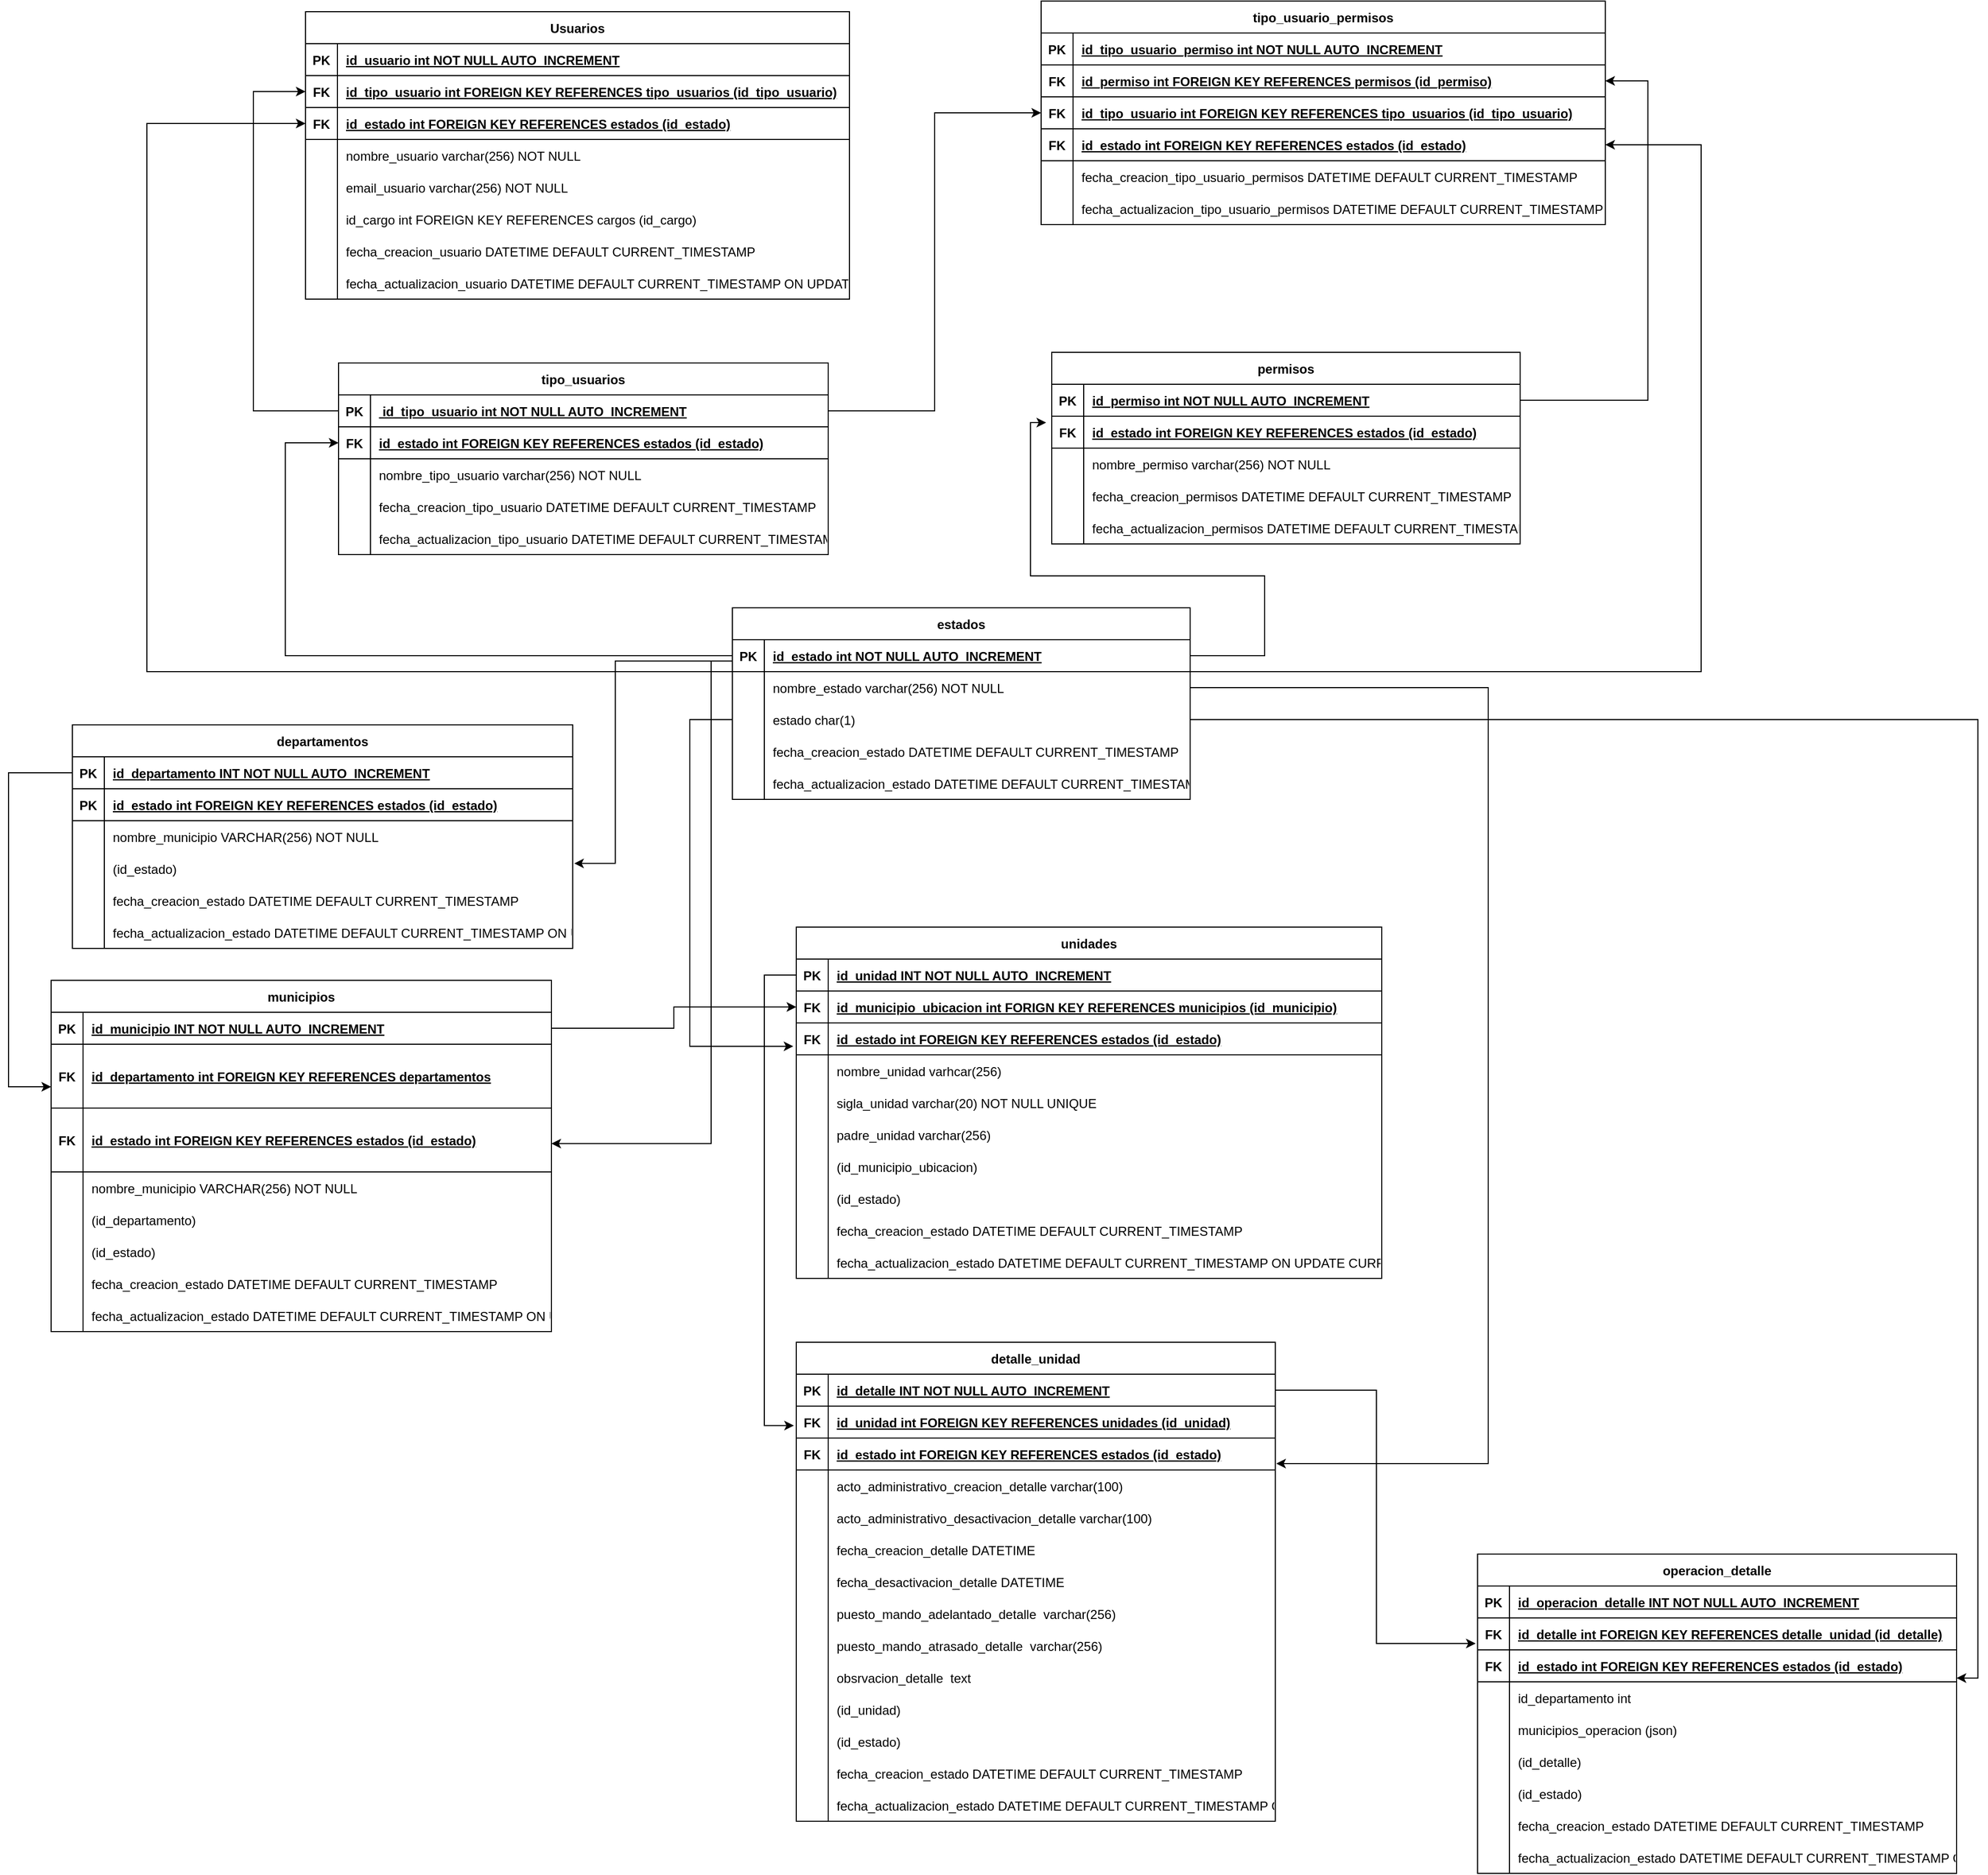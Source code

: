 <mxfile>
    <diagram name="Página-1" id="ZDofNtrWVIXRy-u8SXQp">
        <mxGraphModel dx="2999" dy="895" grid="1" gridSize="10" guides="1" tooltips="1" connect="1" arrows="1" fold="1" page="1" pageScale="1" pageWidth="827" pageHeight="1169" math="0" shadow="0">
            <root>
                <mxCell id="0"/>
                <mxCell id="1" parent="0"/>
                <mxCell id="UjveGxOSZaOVBZubeURH-175" value="Usuarios" style="shape=table;startSize=30;container=1;collapsible=1;childLayout=tableLayout;fixedRows=1;rowLines=0;fontStyle=1;align=center;resizeLast=1;" parent="1" vertex="1">
                    <mxGeometry x="-581" y="60" width="511" height="270" as="geometry"/>
                </mxCell>
                <mxCell id="UjveGxOSZaOVBZubeURH-176" value="" style="shape=tableRow;horizontal=0;startSize=0;swimlaneHead=0;swimlaneBody=0;fillColor=none;collapsible=0;dropTarget=0;points=[[0,0.5],[1,0.5]];portConstraint=eastwest;strokeColor=inherit;top=0;left=0;right=0;bottom=1;" parent="UjveGxOSZaOVBZubeURH-175" vertex="1">
                    <mxGeometry y="30" width="511" height="30" as="geometry"/>
                </mxCell>
                <mxCell id="UjveGxOSZaOVBZubeURH-177" value="PK" style="shape=partialRectangle;overflow=hidden;connectable=0;fillColor=none;strokeColor=inherit;top=0;left=0;bottom=0;right=0;fontStyle=1;" parent="UjveGxOSZaOVBZubeURH-176" vertex="1">
                    <mxGeometry width="30" height="30" as="geometry">
                        <mxRectangle width="30" height="30" as="alternateBounds"/>
                    </mxGeometry>
                </mxCell>
                <mxCell id="UjveGxOSZaOVBZubeURH-178" value="id_usuario int NOT NULL AUTO_INCREMENT" style="shape=partialRectangle;overflow=hidden;connectable=0;fillColor=none;align=left;strokeColor=inherit;top=0;left=0;bottom=0;right=0;spacingLeft=6;fontStyle=5;" parent="UjveGxOSZaOVBZubeURH-176" vertex="1">
                    <mxGeometry x="30" width="481" height="30" as="geometry">
                        <mxRectangle width="481" height="30" as="alternateBounds"/>
                    </mxGeometry>
                </mxCell>
                <mxCell id="UjveGxOSZaOVBZubeURH-179" value="" style="shape=tableRow;horizontal=0;startSize=0;swimlaneHead=0;swimlaneBody=0;fillColor=none;collapsible=0;dropTarget=0;points=[[0,0.5],[1,0.5]];portConstraint=eastwest;strokeColor=inherit;top=0;left=0;right=0;bottom=1;" parent="UjveGxOSZaOVBZubeURH-175" vertex="1">
                    <mxGeometry y="60" width="511" height="30" as="geometry"/>
                </mxCell>
                <mxCell id="UjveGxOSZaOVBZubeURH-180" value="FK" style="shape=partialRectangle;overflow=hidden;connectable=0;fillColor=none;strokeColor=inherit;top=0;left=0;bottom=0;right=0;fontStyle=1;" parent="UjveGxOSZaOVBZubeURH-179" vertex="1">
                    <mxGeometry width="30" height="30" as="geometry">
                        <mxRectangle width="30" height="30" as="alternateBounds"/>
                    </mxGeometry>
                </mxCell>
                <mxCell id="UjveGxOSZaOVBZubeURH-181" value="id_tipo_usuario int FOREIGN KEY REFERENCES tipo_usuarios (id_tipo_usuario)" style="shape=partialRectangle;overflow=hidden;connectable=0;fillColor=none;align=left;strokeColor=inherit;top=0;left=0;bottom=0;right=0;spacingLeft=6;fontStyle=5;" parent="UjveGxOSZaOVBZubeURH-179" vertex="1">
                    <mxGeometry x="30" width="481" height="30" as="geometry">
                        <mxRectangle width="481" height="30" as="alternateBounds"/>
                    </mxGeometry>
                </mxCell>
                <mxCell id="UjveGxOSZaOVBZubeURH-182" value="" style="shape=tableRow;horizontal=0;startSize=0;swimlaneHead=0;swimlaneBody=0;fillColor=none;collapsible=0;dropTarget=0;points=[[0,0.5],[1,0.5]];portConstraint=eastwest;strokeColor=inherit;top=0;left=0;right=0;bottom=1;" parent="UjveGxOSZaOVBZubeURH-175" vertex="1">
                    <mxGeometry y="90" width="511" height="30" as="geometry"/>
                </mxCell>
                <mxCell id="UjveGxOSZaOVBZubeURH-183" value="FK" style="shape=partialRectangle;overflow=hidden;connectable=0;fillColor=none;strokeColor=inherit;top=0;left=0;bottom=0;right=0;fontStyle=1;" parent="UjveGxOSZaOVBZubeURH-182" vertex="1">
                    <mxGeometry width="30" height="30" as="geometry">
                        <mxRectangle width="30" height="30" as="alternateBounds"/>
                    </mxGeometry>
                </mxCell>
                <mxCell id="UjveGxOSZaOVBZubeURH-184" value="id_estado int FOREIGN KEY REFERENCES estados (id_estado)" style="shape=partialRectangle;overflow=hidden;connectable=0;fillColor=none;align=left;strokeColor=inherit;top=0;left=0;bottom=0;right=0;spacingLeft=6;fontStyle=5;" parent="UjveGxOSZaOVBZubeURH-182" vertex="1">
                    <mxGeometry x="30" width="481" height="30" as="geometry">
                        <mxRectangle width="481" height="30" as="alternateBounds"/>
                    </mxGeometry>
                </mxCell>
                <mxCell id="UjveGxOSZaOVBZubeURH-185" value="" style="shape=tableRow;horizontal=0;startSize=0;swimlaneHead=0;swimlaneBody=0;fillColor=none;collapsible=0;dropTarget=0;points=[[0,0.5],[1,0.5]];portConstraint=eastwest;strokeColor=inherit;top=0;left=0;right=0;bottom=0;" parent="UjveGxOSZaOVBZubeURH-175" vertex="1">
                    <mxGeometry y="120" width="511" height="30" as="geometry"/>
                </mxCell>
                <mxCell id="UjveGxOSZaOVBZubeURH-186" value="" style="shape=partialRectangle;overflow=hidden;connectable=0;fillColor=none;strokeColor=inherit;top=0;left=0;bottom=0;right=0;" parent="UjveGxOSZaOVBZubeURH-185" vertex="1">
                    <mxGeometry width="30" height="30" as="geometry">
                        <mxRectangle width="30" height="30" as="alternateBounds"/>
                    </mxGeometry>
                </mxCell>
                <mxCell id="UjveGxOSZaOVBZubeURH-187" value="nombre_usuario varchar(256) NOT NULL" style="shape=partialRectangle;overflow=hidden;connectable=0;fillColor=none;align=left;strokeColor=inherit;top=0;left=0;bottom=0;right=0;spacingLeft=6;" parent="UjveGxOSZaOVBZubeURH-185" vertex="1">
                    <mxGeometry x="30" width="481" height="30" as="geometry">
                        <mxRectangle width="481" height="30" as="alternateBounds"/>
                    </mxGeometry>
                </mxCell>
                <mxCell id="UjveGxOSZaOVBZubeURH-188" value="" style="shape=tableRow;horizontal=0;startSize=0;swimlaneHead=0;swimlaneBody=0;fillColor=none;collapsible=0;dropTarget=0;points=[[0,0.5],[1,0.5]];portConstraint=eastwest;strokeColor=inherit;top=0;left=0;right=0;bottom=0;" parent="UjveGxOSZaOVBZubeURH-175" vertex="1">
                    <mxGeometry y="150" width="511" height="30" as="geometry"/>
                </mxCell>
                <mxCell id="UjveGxOSZaOVBZubeURH-189" value="" style="shape=partialRectangle;overflow=hidden;connectable=0;fillColor=none;strokeColor=inherit;top=0;left=0;bottom=0;right=0;" parent="UjveGxOSZaOVBZubeURH-188" vertex="1">
                    <mxGeometry width="30" height="30" as="geometry">
                        <mxRectangle width="30" height="30" as="alternateBounds"/>
                    </mxGeometry>
                </mxCell>
                <mxCell id="UjveGxOSZaOVBZubeURH-190" value="email_usuario varchar(256) NOT NULL" style="shape=partialRectangle;overflow=hidden;connectable=0;fillColor=none;align=left;strokeColor=inherit;top=0;left=0;bottom=0;right=0;spacingLeft=6;" parent="UjveGxOSZaOVBZubeURH-188" vertex="1">
                    <mxGeometry x="30" width="481" height="30" as="geometry">
                        <mxRectangle width="481" height="30" as="alternateBounds"/>
                    </mxGeometry>
                </mxCell>
                <mxCell id="UjveGxOSZaOVBZubeURH-191" value="" style="shape=tableRow;horizontal=0;startSize=0;swimlaneHead=0;swimlaneBody=0;fillColor=none;collapsible=0;dropTarget=0;points=[[0,0.5],[1,0.5]];portConstraint=eastwest;strokeColor=inherit;top=0;left=0;right=0;bottom=0;" parent="UjveGxOSZaOVBZubeURH-175" vertex="1">
                    <mxGeometry y="180" width="511" height="30" as="geometry"/>
                </mxCell>
                <mxCell id="UjveGxOSZaOVBZubeURH-192" value="" style="shape=partialRectangle;overflow=hidden;connectable=0;fillColor=none;strokeColor=inherit;top=0;left=0;bottom=0;right=0;" parent="UjveGxOSZaOVBZubeURH-191" vertex="1">
                    <mxGeometry width="30" height="30" as="geometry">
                        <mxRectangle width="30" height="30" as="alternateBounds"/>
                    </mxGeometry>
                </mxCell>
                <mxCell id="UjveGxOSZaOVBZubeURH-193" value="id_cargo int FOREIGN KEY REFERENCES cargos (id_cargo)" style="shape=partialRectangle;overflow=hidden;connectable=0;fillColor=none;align=left;strokeColor=inherit;top=0;left=0;bottom=0;right=0;spacingLeft=6;" parent="UjveGxOSZaOVBZubeURH-191" vertex="1">
                    <mxGeometry x="30" width="481" height="30" as="geometry">
                        <mxRectangle width="481" height="30" as="alternateBounds"/>
                    </mxGeometry>
                </mxCell>
                <mxCell id="UjveGxOSZaOVBZubeURH-194" value="" style="shape=tableRow;horizontal=0;startSize=0;swimlaneHead=0;swimlaneBody=0;fillColor=none;collapsible=0;dropTarget=0;points=[[0,0.5],[1,0.5]];portConstraint=eastwest;strokeColor=inherit;top=0;left=0;right=0;bottom=0;" parent="UjveGxOSZaOVBZubeURH-175" vertex="1">
                    <mxGeometry y="210" width="511" height="30" as="geometry"/>
                </mxCell>
                <mxCell id="UjveGxOSZaOVBZubeURH-195" value="" style="shape=partialRectangle;overflow=hidden;connectable=0;fillColor=none;strokeColor=inherit;top=0;left=0;bottom=0;right=0;" parent="UjveGxOSZaOVBZubeURH-194" vertex="1">
                    <mxGeometry width="30" height="30" as="geometry">
                        <mxRectangle width="30" height="30" as="alternateBounds"/>
                    </mxGeometry>
                </mxCell>
                <mxCell id="UjveGxOSZaOVBZubeURH-196" value="fecha_creacion_usuario DATETIME DEFAULT CURRENT_TIMESTAMP" style="shape=partialRectangle;overflow=hidden;connectable=0;fillColor=none;align=left;strokeColor=inherit;top=0;left=0;bottom=0;right=0;spacingLeft=6;" parent="UjveGxOSZaOVBZubeURH-194" vertex="1">
                    <mxGeometry x="30" width="481" height="30" as="geometry">
                        <mxRectangle width="481" height="30" as="alternateBounds"/>
                    </mxGeometry>
                </mxCell>
                <mxCell id="UjveGxOSZaOVBZubeURH-197" value="" style="shape=tableRow;horizontal=0;startSize=0;swimlaneHead=0;swimlaneBody=0;fillColor=none;collapsible=0;dropTarget=0;points=[[0,0.5],[1,0.5]];portConstraint=eastwest;strokeColor=inherit;top=0;left=0;right=0;bottom=0;" parent="UjveGxOSZaOVBZubeURH-175" vertex="1">
                    <mxGeometry y="240" width="511" height="30" as="geometry"/>
                </mxCell>
                <mxCell id="UjveGxOSZaOVBZubeURH-198" value="" style="shape=partialRectangle;overflow=hidden;connectable=0;fillColor=none;strokeColor=inherit;top=0;left=0;bottom=0;right=0;" parent="UjveGxOSZaOVBZubeURH-197" vertex="1">
                    <mxGeometry width="30" height="30" as="geometry">
                        <mxRectangle width="30" height="30" as="alternateBounds"/>
                    </mxGeometry>
                </mxCell>
                <mxCell id="UjveGxOSZaOVBZubeURH-199" value="fecha_actualizacion_usuario DATETIME DEFAULT CURRENT_TIMESTAMP ON UPDATE CURRENT_TIMESTAMP" style="shape=partialRectangle;overflow=hidden;connectable=0;fillColor=none;align=left;strokeColor=inherit;top=0;left=0;bottom=0;right=0;spacingLeft=6;" parent="UjveGxOSZaOVBZubeURH-197" vertex="1">
                    <mxGeometry x="30" width="481" height="30" as="geometry">
                        <mxRectangle width="481" height="30" as="alternateBounds"/>
                    </mxGeometry>
                </mxCell>
                <mxCell id="UjveGxOSZaOVBZubeURH-200" value="tipo_usuarios" style="shape=table;startSize=30;container=1;collapsible=1;childLayout=tableLayout;fixedRows=1;rowLines=0;fontStyle=1;align=center;resizeLast=1;" parent="1" vertex="1">
                    <mxGeometry x="-550" y="390" width="460" height="180" as="geometry"/>
                </mxCell>
                <mxCell id="UjveGxOSZaOVBZubeURH-201" value="" style="shape=tableRow;horizontal=0;startSize=0;swimlaneHead=0;swimlaneBody=0;fillColor=none;collapsible=0;dropTarget=0;points=[[0,0.5],[1,0.5]];portConstraint=eastwest;strokeColor=inherit;top=0;left=0;right=0;bottom=1;" parent="UjveGxOSZaOVBZubeURH-200" vertex="1">
                    <mxGeometry y="30" width="460" height="30" as="geometry"/>
                </mxCell>
                <mxCell id="UjveGxOSZaOVBZubeURH-202" value="PK" style="shape=partialRectangle;overflow=hidden;connectable=0;fillColor=none;strokeColor=inherit;top=0;left=0;bottom=0;right=0;fontStyle=1;" parent="UjveGxOSZaOVBZubeURH-201" vertex="1">
                    <mxGeometry width="30" height="30" as="geometry">
                        <mxRectangle width="30" height="30" as="alternateBounds"/>
                    </mxGeometry>
                </mxCell>
                <mxCell id="UjveGxOSZaOVBZubeURH-203" value=" id_tipo_usuario int NOT NULL AUTO_INCREMENT" style="shape=partialRectangle;overflow=hidden;connectable=0;fillColor=none;align=left;strokeColor=inherit;top=0;left=0;bottom=0;right=0;spacingLeft=6;fontStyle=5;" parent="UjveGxOSZaOVBZubeURH-201" vertex="1">
                    <mxGeometry x="30" width="430" height="30" as="geometry">
                        <mxRectangle width="430" height="30" as="alternateBounds"/>
                    </mxGeometry>
                </mxCell>
                <mxCell id="UjveGxOSZaOVBZubeURH-204" value="" style="shape=tableRow;horizontal=0;startSize=0;swimlaneHead=0;swimlaneBody=0;fillColor=none;collapsible=0;dropTarget=0;points=[[0,0.5],[1,0.5]];portConstraint=eastwest;strokeColor=inherit;top=0;left=0;right=0;bottom=1;" parent="UjveGxOSZaOVBZubeURH-200" vertex="1">
                    <mxGeometry y="60" width="460" height="30" as="geometry"/>
                </mxCell>
                <mxCell id="UjveGxOSZaOVBZubeURH-205" value="FK" style="shape=partialRectangle;overflow=hidden;connectable=0;fillColor=none;strokeColor=inherit;top=0;left=0;bottom=0;right=0;fontStyle=1;" parent="UjveGxOSZaOVBZubeURH-204" vertex="1">
                    <mxGeometry width="30" height="30" as="geometry">
                        <mxRectangle width="30" height="30" as="alternateBounds"/>
                    </mxGeometry>
                </mxCell>
                <mxCell id="UjveGxOSZaOVBZubeURH-206" value="id_estado int FOREIGN KEY REFERENCES estados (id_estado)" style="shape=partialRectangle;overflow=hidden;connectable=0;fillColor=none;align=left;strokeColor=inherit;top=0;left=0;bottom=0;right=0;spacingLeft=6;fontStyle=5;" parent="UjveGxOSZaOVBZubeURH-204" vertex="1">
                    <mxGeometry x="30" width="430" height="30" as="geometry">
                        <mxRectangle width="430" height="30" as="alternateBounds"/>
                    </mxGeometry>
                </mxCell>
                <mxCell id="UjveGxOSZaOVBZubeURH-207" value="" style="shape=tableRow;horizontal=0;startSize=0;swimlaneHead=0;swimlaneBody=0;fillColor=none;collapsible=0;dropTarget=0;points=[[0,0.5],[1,0.5]];portConstraint=eastwest;strokeColor=inherit;top=0;left=0;right=0;bottom=0;" parent="UjveGxOSZaOVBZubeURH-200" vertex="1">
                    <mxGeometry y="90" width="460" height="30" as="geometry"/>
                </mxCell>
                <mxCell id="UjveGxOSZaOVBZubeURH-208" value="" style="shape=partialRectangle;overflow=hidden;connectable=0;fillColor=none;strokeColor=inherit;top=0;left=0;bottom=0;right=0;" parent="UjveGxOSZaOVBZubeURH-207" vertex="1">
                    <mxGeometry width="30" height="30" as="geometry">
                        <mxRectangle width="30" height="30" as="alternateBounds"/>
                    </mxGeometry>
                </mxCell>
                <mxCell id="UjveGxOSZaOVBZubeURH-209" value="nombre_tipo_usuario varchar(256) NOT NULL" style="shape=partialRectangle;overflow=hidden;connectable=0;fillColor=none;align=left;strokeColor=inherit;top=0;left=0;bottom=0;right=0;spacingLeft=6;" parent="UjveGxOSZaOVBZubeURH-207" vertex="1">
                    <mxGeometry x="30" width="430" height="30" as="geometry">
                        <mxRectangle width="430" height="30" as="alternateBounds"/>
                    </mxGeometry>
                </mxCell>
                <mxCell id="UjveGxOSZaOVBZubeURH-210" value="" style="shape=tableRow;horizontal=0;startSize=0;swimlaneHead=0;swimlaneBody=0;fillColor=none;collapsible=0;dropTarget=0;points=[[0,0.5],[1,0.5]];portConstraint=eastwest;strokeColor=inherit;top=0;left=0;right=0;bottom=0;" parent="UjveGxOSZaOVBZubeURH-200" vertex="1">
                    <mxGeometry y="120" width="460" height="30" as="geometry"/>
                </mxCell>
                <mxCell id="UjveGxOSZaOVBZubeURH-211" value="" style="shape=partialRectangle;overflow=hidden;connectable=0;fillColor=none;strokeColor=inherit;top=0;left=0;bottom=0;right=0;" parent="UjveGxOSZaOVBZubeURH-210" vertex="1">
                    <mxGeometry width="30" height="30" as="geometry">
                        <mxRectangle width="30" height="30" as="alternateBounds"/>
                    </mxGeometry>
                </mxCell>
                <mxCell id="UjveGxOSZaOVBZubeURH-212" value="fecha_creacion_tipo_usuario DATETIME DEFAULT CURRENT_TIMESTAMP" style="shape=partialRectangle;overflow=hidden;connectable=0;fillColor=none;align=left;strokeColor=inherit;top=0;left=0;bottom=0;right=0;spacingLeft=6;" parent="UjveGxOSZaOVBZubeURH-210" vertex="1">
                    <mxGeometry x="30" width="430" height="30" as="geometry">
                        <mxRectangle width="430" height="30" as="alternateBounds"/>
                    </mxGeometry>
                </mxCell>
                <mxCell id="UjveGxOSZaOVBZubeURH-213" value="" style="shape=tableRow;horizontal=0;startSize=0;swimlaneHead=0;swimlaneBody=0;fillColor=none;collapsible=0;dropTarget=0;points=[[0,0.5],[1,0.5]];portConstraint=eastwest;strokeColor=inherit;top=0;left=0;right=0;bottom=0;" parent="UjveGxOSZaOVBZubeURH-200" vertex="1">
                    <mxGeometry y="150" width="460" height="30" as="geometry"/>
                </mxCell>
                <mxCell id="UjveGxOSZaOVBZubeURH-214" value="" style="shape=partialRectangle;overflow=hidden;connectable=0;fillColor=none;strokeColor=inherit;top=0;left=0;bottom=0;right=0;" parent="UjveGxOSZaOVBZubeURH-213" vertex="1">
                    <mxGeometry width="30" height="30" as="geometry">
                        <mxRectangle width="30" height="30" as="alternateBounds"/>
                    </mxGeometry>
                </mxCell>
                <mxCell id="UjveGxOSZaOVBZubeURH-215" value="fecha_actualizacion_tipo_usuario DATETIME DEFAULT CURRENT_TIMESTAMP ON UPDATE CURRENT_TIMESTAMP" style="shape=partialRectangle;overflow=hidden;connectable=0;fillColor=none;align=left;strokeColor=inherit;top=0;left=0;bottom=0;right=0;spacingLeft=6;" parent="UjveGxOSZaOVBZubeURH-213" vertex="1">
                    <mxGeometry x="30" width="430" height="30" as="geometry">
                        <mxRectangle width="430" height="30" as="alternateBounds"/>
                    </mxGeometry>
                </mxCell>
                <mxCell id="UjveGxOSZaOVBZubeURH-216" value="permisos" style="shape=table;startSize=30;container=1;collapsible=1;childLayout=tableLayout;fixedRows=1;rowLines=0;fontStyle=1;align=center;resizeLast=1;" parent="1" vertex="1">
                    <mxGeometry x="120" y="380" width="440" height="180" as="geometry"/>
                </mxCell>
                <mxCell id="UjveGxOSZaOVBZubeURH-217" value="" style="shape=tableRow;horizontal=0;startSize=0;swimlaneHead=0;swimlaneBody=0;fillColor=none;collapsible=0;dropTarget=0;points=[[0,0.5],[1,0.5]];portConstraint=eastwest;strokeColor=inherit;top=0;left=0;right=0;bottom=1;" parent="UjveGxOSZaOVBZubeURH-216" vertex="1">
                    <mxGeometry y="30" width="440" height="30" as="geometry"/>
                </mxCell>
                <mxCell id="UjveGxOSZaOVBZubeURH-218" value="PK" style="shape=partialRectangle;overflow=hidden;connectable=0;fillColor=none;strokeColor=inherit;top=0;left=0;bottom=0;right=0;fontStyle=1;" parent="UjveGxOSZaOVBZubeURH-217" vertex="1">
                    <mxGeometry width="30" height="30" as="geometry">
                        <mxRectangle width="30" height="30" as="alternateBounds"/>
                    </mxGeometry>
                </mxCell>
                <mxCell id="UjveGxOSZaOVBZubeURH-219" value="id_permiso int NOT NULL AUTO_INCREMENT" style="shape=partialRectangle;overflow=hidden;connectable=0;fillColor=none;align=left;strokeColor=inherit;top=0;left=0;bottom=0;right=0;spacingLeft=6;fontStyle=5;" parent="UjveGxOSZaOVBZubeURH-217" vertex="1">
                    <mxGeometry x="30" width="410" height="30" as="geometry">
                        <mxRectangle width="410" height="30" as="alternateBounds"/>
                    </mxGeometry>
                </mxCell>
                <mxCell id="UjveGxOSZaOVBZubeURH-220" value="" style="shape=tableRow;horizontal=0;startSize=0;swimlaneHead=0;swimlaneBody=0;fillColor=none;collapsible=0;dropTarget=0;points=[[0,0.5],[1,0.5]];portConstraint=eastwest;strokeColor=inherit;top=0;left=0;right=0;bottom=1;" parent="UjveGxOSZaOVBZubeURH-216" vertex="1">
                    <mxGeometry y="60" width="440" height="30" as="geometry"/>
                </mxCell>
                <mxCell id="UjveGxOSZaOVBZubeURH-221" value="FK" style="shape=partialRectangle;overflow=hidden;connectable=0;fillColor=none;strokeColor=inherit;top=0;left=0;bottom=0;right=0;fontStyle=1;" parent="UjveGxOSZaOVBZubeURH-220" vertex="1">
                    <mxGeometry width="30" height="30" as="geometry">
                        <mxRectangle width="30" height="30" as="alternateBounds"/>
                    </mxGeometry>
                </mxCell>
                <mxCell id="UjveGxOSZaOVBZubeURH-222" value="id_estado int FOREIGN KEY REFERENCES estados (id_estado)" style="shape=partialRectangle;overflow=hidden;connectable=0;fillColor=none;align=left;strokeColor=inherit;top=0;left=0;bottom=0;right=0;spacingLeft=6;fontStyle=5;" parent="UjveGxOSZaOVBZubeURH-220" vertex="1">
                    <mxGeometry x="30" width="410" height="30" as="geometry">
                        <mxRectangle width="410" height="30" as="alternateBounds"/>
                    </mxGeometry>
                </mxCell>
                <mxCell id="UjveGxOSZaOVBZubeURH-223" value="" style="shape=tableRow;horizontal=0;startSize=0;swimlaneHead=0;swimlaneBody=0;fillColor=none;collapsible=0;dropTarget=0;points=[[0,0.5],[1,0.5]];portConstraint=eastwest;strokeColor=inherit;top=0;left=0;right=0;bottom=0;" parent="UjveGxOSZaOVBZubeURH-216" vertex="1">
                    <mxGeometry y="90" width="440" height="30" as="geometry"/>
                </mxCell>
                <mxCell id="UjveGxOSZaOVBZubeURH-224" value="" style="shape=partialRectangle;overflow=hidden;connectable=0;fillColor=none;strokeColor=inherit;top=0;left=0;bottom=0;right=0;" parent="UjveGxOSZaOVBZubeURH-223" vertex="1">
                    <mxGeometry width="30" height="30" as="geometry">
                        <mxRectangle width="30" height="30" as="alternateBounds"/>
                    </mxGeometry>
                </mxCell>
                <mxCell id="UjveGxOSZaOVBZubeURH-225" value="nombre_permiso varchar(256) NOT NULL" style="shape=partialRectangle;overflow=hidden;connectable=0;fillColor=none;align=left;strokeColor=inherit;top=0;left=0;bottom=0;right=0;spacingLeft=6;" parent="UjveGxOSZaOVBZubeURH-223" vertex="1">
                    <mxGeometry x="30" width="410" height="30" as="geometry">
                        <mxRectangle width="410" height="30" as="alternateBounds"/>
                    </mxGeometry>
                </mxCell>
                <mxCell id="UjveGxOSZaOVBZubeURH-226" value="" style="shape=tableRow;horizontal=0;startSize=0;swimlaneHead=0;swimlaneBody=0;fillColor=none;collapsible=0;dropTarget=0;points=[[0,0.5],[1,0.5]];portConstraint=eastwest;strokeColor=inherit;top=0;left=0;right=0;bottom=0;" parent="UjveGxOSZaOVBZubeURH-216" vertex="1">
                    <mxGeometry y="120" width="440" height="30" as="geometry"/>
                </mxCell>
                <mxCell id="UjveGxOSZaOVBZubeURH-227" value="" style="shape=partialRectangle;overflow=hidden;connectable=0;fillColor=none;strokeColor=inherit;top=0;left=0;bottom=0;right=0;" parent="UjveGxOSZaOVBZubeURH-226" vertex="1">
                    <mxGeometry width="30" height="30" as="geometry">
                        <mxRectangle width="30" height="30" as="alternateBounds"/>
                    </mxGeometry>
                </mxCell>
                <mxCell id="UjveGxOSZaOVBZubeURH-228" value="fecha_creacion_permisos DATETIME DEFAULT CURRENT_TIMESTAMP" style="shape=partialRectangle;overflow=hidden;connectable=0;fillColor=none;align=left;strokeColor=inherit;top=0;left=0;bottom=0;right=0;spacingLeft=6;" parent="UjveGxOSZaOVBZubeURH-226" vertex="1">
                    <mxGeometry x="30" width="410" height="30" as="geometry">
                        <mxRectangle width="410" height="30" as="alternateBounds"/>
                    </mxGeometry>
                </mxCell>
                <mxCell id="UjveGxOSZaOVBZubeURH-229" value="" style="shape=tableRow;horizontal=0;startSize=0;swimlaneHead=0;swimlaneBody=0;fillColor=none;collapsible=0;dropTarget=0;points=[[0,0.5],[1,0.5]];portConstraint=eastwest;strokeColor=inherit;top=0;left=0;right=0;bottom=0;" parent="UjveGxOSZaOVBZubeURH-216" vertex="1">
                    <mxGeometry y="150" width="440" height="30" as="geometry"/>
                </mxCell>
                <mxCell id="UjveGxOSZaOVBZubeURH-230" value="" style="shape=partialRectangle;overflow=hidden;connectable=0;fillColor=none;strokeColor=inherit;top=0;left=0;bottom=0;right=0;" parent="UjveGxOSZaOVBZubeURH-229" vertex="1">
                    <mxGeometry width="30" height="30" as="geometry">
                        <mxRectangle width="30" height="30" as="alternateBounds"/>
                    </mxGeometry>
                </mxCell>
                <mxCell id="UjveGxOSZaOVBZubeURH-231" value="fecha_actualizacion_permisos DATETIME DEFAULT CURRENT_TIMESTAMP ON UPDATE CURRENT_TIMESTAMP" style="shape=partialRectangle;overflow=hidden;connectable=0;fillColor=none;align=left;strokeColor=inherit;top=0;left=0;bottom=0;right=0;spacingLeft=6;" parent="UjveGxOSZaOVBZubeURH-229" vertex="1">
                    <mxGeometry x="30" width="410" height="30" as="geometry">
                        <mxRectangle width="410" height="30" as="alternateBounds"/>
                    </mxGeometry>
                </mxCell>
                <mxCell id="UjveGxOSZaOVBZubeURH-232" value="tipo_usuario_permisos" style="shape=table;startSize=30;container=1;collapsible=1;childLayout=tableLayout;fixedRows=1;rowLines=0;fontStyle=1;align=center;resizeLast=1;" parent="1" vertex="1">
                    <mxGeometry x="110" y="50" width="530" height="210" as="geometry"/>
                </mxCell>
                <mxCell id="UjveGxOSZaOVBZubeURH-233" value="" style="shape=tableRow;horizontal=0;startSize=0;swimlaneHead=0;swimlaneBody=0;fillColor=none;collapsible=0;dropTarget=0;points=[[0,0.5],[1,0.5]];portConstraint=eastwest;strokeColor=inherit;top=0;left=0;right=0;bottom=1;" parent="UjveGxOSZaOVBZubeURH-232" vertex="1">
                    <mxGeometry y="30" width="530" height="30" as="geometry"/>
                </mxCell>
                <mxCell id="UjveGxOSZaOVBZubeURH-234" value="PK" style="shape=partialRectangle;overflow=hidden;connectable=0;fillColor=none;strokeColor=inherit;top=0;left=0;bottom=0;right=0;fontStyle=1;" parent="UjveGxOSZaOVBZubeURH-233" vertex="1">
                    <mxGeometry width="30" height="30" as="geometry">
                        <mxRectangle width="30" height="30" as="alternateBounds"/>
                    </mxGeometry>
                </mxCell>
                <mxCell id="UjveGxOSZaOVBZubeURH-235" value="id_tipo_usuario_permiso int NOT NULL AUTO_INCREMENT" style="shape=partialRectangle;overflow=hidden;connectable=0;fillColor=none;align=left;strokeColor=inherit;top=0;left=0;bottom=0;right=0;spacingLeft=6;fontStyle=5;" parent="UjveGxOSZaOVBZubeURH-233" vertex="1">
                    <mxGeometry x="30" width="500" height="30" as="geometry">
                        <mxRectangle width="500" height="30" as="alternateBounds"/>
                    </mxGeometry>
                </mxCell>
                <mxCell id="UjveGxOSZaOVBZubeURH-236" value="" style="shape=tableRow;horizontal=0;startSize=0;swimlaneHead=0;swimlaneBody=0;fillColor=none;collapsible=0;dropTarget=0;points=[[0,0.5],[1,0.5]];portConstraint=eastwest;strokeColor=inherit;top=0;left=0;right=0;bottom=1;" parent="UjveGxOSZaOVBZubeURH-232" vertex="1">
                    <mxGeometry y="60" width="530" height="30" as="geometry"/>
                </mxCell>
                <mxCell id="UjveGxOSZaOVBZubeURH-237" value="FK" style="shape=partialRectangle;overflow=hidden;connectable=0;fillColor=none;strokeColor=inherit;top=0;left=0;bottom=0;right=0;fontStyle=1;" parent="UjveGxOSZaOVBZubeURH-236" vertex="1">
                    <mxGeometry width="30" height="30" as="geometry">
                        <mxRectangle width="30" height="30" as="alternateBounds"/>
                    </mxGeometry>
                </mxCell>
                <mxCell id="UjveGxOSZaOVBZubeURH-238" value="id_permiso int FOREIGN KEY REFERENCES permisos (id_permiso)" style="shape=partialRectangle;overflow=hidden;connectable=0;fillColor=none;align=left;strokeColor=inherit;top=0;left=0;bottom=0;right=0;spacingLeft=6;fontStyle=5;" parent="UjveGxOSZaOVBZubeURH-236" vertex="1">
                    <mxGeometry x="30" width="500" height="30" as="geometry">
                        <mxRectangle width="500" height="30" as="alternateBounds"/>
                    </mxGeometry>
                </mxCell>
                <mxCell id="UjveGxOSZaOVBZubeURH-239" value="" style="shape=tableRow;horizontal=0;startSize=0;swimlaneHead=0;swimlaneBody=0;fillColor=none;collapsible=0;dropTarget=0;points=[[0,0.5],[1,0.5]];portConstraint=eastwest;strokeColor=inherit;top=0;left=0;right=0;bottom=1;" parent="UjveGxOSZaOVBZubeURH-232" vertex="1">
                    <mxGeometry y="90" width="530" height="30" as="geometry"/>
                </mxCell>
                <mxCell id="UjveGxOSZaOVBZubeURH-240" value="FK" style="shape=partialRectangle;overflow=hidden;connectable=0;fillColor=none;strokeColor=inherit;top=0;left=0;bottom=0;right=0;fontStyle=1;" parent="UjveGxOSZaOVBZubeURH-239" vertex="1">
                    <mxGeometry width="30" height="30" as="geometry">
                        <mxRectangle width="30" height="30" as="alternateBounds"/>
                    </mxGeometry>
                </mxCell>
                <mxCell id="UjveGxOSZaOVBZubeURH-241" value="id_tipo_usuario int FOREIGN KEY REFERENCES tipo_usuarios (id_tipo_usuario)" style="shape=partialRectangle;overflow=hidden;connectable=0;fillColor=none;align=left;strokeColor=inherit;top=0;left=0;bottom=0;right=0;spacingLeft=6;fontStyle=5;" parent="UjveGxOSZaOVBZubeURH-239" vertex="1">
                    <mxGeometry x="30" width="500" height="30" as="geometry">
                        <mxRectangle width="500" height="30" as="alternateBounds"/>
                    </mxGeometry>
                </mxCell>
                <mxCell id="UjveGxOSZaOVBZubeURH-242" value="" style="shape=tableRow;horizontal=0;startSize=0;swimlaneHead=0;swimlaneBody=0;fillColor=none;collapsible=0;dropTarget=0;points=[[0,0.5],[1,0.5]];portConstraint=eastwest;strokeColor=inherit;top=0;left=0;right=0;bottom=1;" parent="UjveGxOSZaOVBZubeURH-232" vertex="1">
                    <mxGeometry y="120" width="530" height="30" as="geometry"/>
                </mxCell>
                <mxCell id="UjveGxOSZaOVBZubeURH-243" value="FK" style="shape=partialRectangle;overflow=hidden;connectable=0;fillColor=none;strokeColor=inherit;top=0;left=0;bottom=0;right=0;fontStyle=1;" parent="UjveGxOSZaOVBZubeURH-242" vertex="1">
                    <mxGeometry width="30" height="30" as="geometry">
                        <mxRectangle width="30" height="30" as="alternateBounds"/>
                    </mxGeometry>
                </mxCell>
                <mxCell id="UjveGxOSZaOVBZubeURH-244" value="id_estado int FOREIGN KEY REFERENCES estados (id_estado)" style="shape=partialRectangle;overflow=hidden;connectable=0;fillColor=none;align=left;strokeColor=inherit;top=0;left=0;bottom=0;right=0;spacingLeft=6;fontStyle=5;" parent="UjveGxOSZaOVBZubeURH-242" vertex="1">
                    <mxGeometry x="30" width="500" height="30" as="geometry">
                        <mxRectangle width="500" height="30" as="alternateBounds"/>
                    </mxGeometry>
                </mxCell>
                <mxCell id="UjveGxOSZaOVBZubeURH-245" value="" style="shape=tableRow;horizontal=0;startSize=0;swimlaneHead=0;swimlaneBody=0;fillColor=none;collapsible=0;dropTarget=0;points=[[0,0.5],[1,0.5]];portConstraint=eastwest;strokeColor=inherit;top=0;left=0;right=0;bottom=0;" parent="UjveGxOSZaOVBZubeURH-232" vertex="1">
                    <mxGeometry y="150" width="530" height="30" as="geometry"/>
                </mxCell>
                <mxCell id="UjveGxOSZaOVBZubeURH-246" value="" style="shape=partialRectangle;overflow=hidden;connectable=0;fillColor=none;strokeColor=inherit;top=0;left=0;bottom=0;right=0;" parent="UjveGxOSZaOVBZubeURH-245" vertex="1">
                    <mxGeometry width="30" height="30" as="geometry">
                        <mxRectangle width="30" height="30" as="alternateBounds"/>
                    </mxGeometry>
                </mxCell>
                <mxCell id="UjveGxOSZaOVBZubeURH-247" value="fecha_creacion_tipo_usuario_permisos DATETIME DEFAULT CURRENT_TIMESTAMP" style="shape=partialRectangle;overflow=hidden;connectable=0;fillColor=none;align=left;strokeColor=inherit;top=0;left=0;bottom=0;right=0;spacingLeft=6;" parent="UjveGxOSZaOVBZubeURH-245" vertex="1">
                    <mxGeometry x="30" width="500" height="30" as="geometry">
                        <mxRectangle width="500" height="30" as="alternateBounds"/>
                    </mxGeometry>
                </mxCell>
                <mxCell id="UjveGxOSZaOVBZubeURH-248" value="" style="shape=tableRow;horizontal=0;startSize=0;swimlaneHead=0;swimlaneBody=0;fillColor=none;collapsible=0;dropTarget=0;points=[[0,0.5],[1,0.5]];portConstraint=eastwest;strokeColor=inherit;top=0;left=0;right=0;bottom=0;" parent="UjveGxOSZaOVBZubeURH-232" vertex="1">
                    <mxGeometry y="180" width="530" height="30" as="geometry"/>
                </mxCell>
                <mxCell id="UjveGxOSZaOVBZubeURH-249" value="" style="shape=partialRectangle;overflow=hidden;connectable=0;fillColor=none;strokeColor=inherit;top=0;left=0;bottom=0;right=0;" parent="UjveGxOSZaOVBZubeURH-248" vertex="1">
                    <mxGeometry width="30" height="30" as="geometry">
                        <mxRectangle width="30" height="30" as="alternateBounds"/>
                    </mxGeometry>
                </mxCell>
                <mxCell id="UjveGxOSZaOVBZubeURH-250" value="fecha_actualizacion_tipo_usuario_permisos DATETIME DEFAULT CURRENT_TIMESTAMP ON UPDATE CURRENT_TIMESTAMP" style="shape=partialRectangle;overflow=hidden;connectable=0;fillColor=none;align=left;strokeColor=inherit;top=0;left=0;bottom=0;right=0;spacingLeft=6;" parent="UjveGxOSZaOVBZubeURH-248" vertex="1">
                    <mxGeometry x="30" width="500" height="30" as="geometry">
                        <mxRectangle width="500" height="30" as="alternateBounds"/>
                    </mxGeometry>
                </mxCell>
                <mxCell id="3gqIP_9gsyAB3ntUc4ct-3" style="edgeStyle=orthogonalEdgeStyle;rounded=0;orthogonalLoop=1;jettySize=auto;html=1;entryX=1.003;entryY=0.338;entryDx=0;entryDy=0;entryPerimeter=0;" parent="1" target="3gqIP_9gsyAB3ntUc4ct-93" edge="1">
                    <mxGeometry relative="1" as="geometry">
                        <mxPoint x="-307.7" y="969.38" as="targetPoint"/>
                        <mxPoint x="-180" y="670" as="sourcePoint"/>
                        <Array as="points">
                            <mxPoint x="-290" y="670"/>
                            <mxPoint x="-290" y="860"/>
                        </Array>
                    </mxGeometry>
                </mxCell>
                <mxCell id="3gqIP_9gsyAB3ntUc4ct-102" style="edgeStyle=orthogonalEdgeStyle;rounded=0;orthogonalLoop=1;jettySize=auto;html=1;entryX=1;entryY=0.556;entryDx=0;entryDy=0;entryPerimeter=0;" parent="1" target="3gqIP_9gsyAB3ntUc4ct-129" edge="1">
                    <mxGeometry relative="1" as="geometry">
                        <mxPoint x="-250" y="720" as="targetPoint"/>
                        <mxPoint x="-180" y="670" as="sourcePoint"/>
                        <Array as="points">
                            <mxPoint x="-200" y="670"/>
                            <mxPoint x="-200" y="1123"/>
                        </Array>
                    </mxGeometry>
                </mxCell>
                <mxCell id="UjveGxOSZaOVBZubeURH-251" value="estados" style="shape=table;startSize=30;container=1;collapsible=1;childLayout=tableLayout;fixedRows=1;rowLines=0;fontStyle=1;align=center;resizeLast=1;" parent="1" vertex="1">
                    <mxGeometry x="-180" y="620" width="430" height="180" as="geometry"/>
                </mxCell>
                <mxCell id="UjveGxOSZaOVBZubeURH-252" value="" style="shape=tableRow;horizontal=0;startSize=0;swimlaneHead=0;swimlaneBody=0;fillColor=none;collapsible=0;dropTarget=0;points=[[0,0.5],[1,0.5]];portConstraint=eastwest;strokeColor=inherit;top=0;left=0;right=0;bottom=1;" parent="UjveGxOSZaOVBZubeURH-251" vertex="1">
                    <mxGeometry y="30" width="430" height="30" as="geometry"/>
                </mxCell>
                <mxCell id="UjveGxOSZaOVBZubeURH-253" value="PK" style="shape=partialRectangle;overflow=hidden;connectable=0;fillColor=none;strokeColor=inherit;top=0;left=0;bottom=0;right=0;fontStyle=1;" parent="UjveGxOSZaOVBZubeURH-252" vertex="1">
                    <mxGeometry width="30" height="30" as="geometry">
                        <mxRectangle width="30" height="30" as="alternateBounds"/>
                    </mxGeometry>
                </mxCell>
                <mxCell id="UjveGxOSZaOVBZubeURH-254" value="id_estado int NOT NULL  AUTO_INCREMENT" style="shape=partialRectangle;overflow=hidden;connectable=0;fillColor=none;align=left;strokeColor=inherit;top=0;left=0;bottom=0;right=0;spacingLeft=6;fontStyle=5;" parent="UjveGxOSZaOVBZubeURH-252" vertex="1">
                    <mxGeometry x="30" width="400" height="30" as="geometry">
                        <mxRectangle width="400" height="30" as="alternateBounds"/>
                    </mxGeometry>
                </mxCell>
                <mxCell id="UjveGxOSZaOVBZubeURH-255" value="" style="shape=tableRow;horizontal=0;startSize=0;swimlaneHead=0;swimlaneBody=0;fillColor=none;collapsible=0;dropTarget=0;points=[[0,0.5],[1,0.5]];portConstraint=eastwest;strokeColor=inherit;top=0;left=0;right=0;bottom=0;" parent="UjveGxOSZaOVBZubeURH-251" vertex="1">
                    <mxGeometry y="60" width="430" height="30" as="geometry"/>
                </mxCell>
                <mxCell id="UjveGxOSZaOVBZubeURH-256" value="" style="shape=partialRectangle;overflow=hidden;connectable=0;fillColor=none;strokeColor=inherit;top=0;left=0;bottom=0;right=0;" parent="UjveGxOSZaOVBZubeURH-255" vertex="1">
                    <mxGeometry width="30" height="30" as="geometry">
                        <mxRectangle width="30" height="30" as="alternateBounds"/>
                    </mxGeometry>
                </mxCell>
                <mxCell id="UjveGxOSZaOVBZubeURH-257" value="nombre_estado varchar(256) NOT NULL" style="shape=partialRectangle;overflow=hidden;connectable=0;fillColor=none;align=left;strokeColor=inherit;top=0;left=0;bottom=0;right=0;spacingLeft=6;" parent="UjveGxOSZaOVBZubeURH-255" vertex="1">
                    <mxGeometry x="30" width="400" height="30" as="geometry">
                        <mxRectangle width="400" height="30" as="alternateBounds"/>
                    </mxGeometry>
                </mxCell>
                <mxCell id="UjveGxOSZaOVBZubeURH-258" value="" style="shape=tableRow;horizontal=0;startSize=0;swimlaneHead=0;swimlaneBody=0;fillColor=none;collapsible=0;dropTarget=0;points=[[0,0.5],[1,0.5]];portConstraint=eastwest;strokeColor=inherit;top=0;left=0;right=0;bottom=0;" parent="UjveGxOSZaOVBZubeURH-251" vertex="1">
                    <mxGeometry y="90" width="430" height="30" as="geometry"/>
                </mxCell>
                <mxCell id="UjveGxOSZaOVBZubeURH-259" value="" style="shape=partialRectangle;overflow=hidden;connectable=0;fillColor=none;strokeColor=inherit;top=0;left=0;bottom=0;right=0;" parent="UjveGxOSZaOVBZubeURH-258" vertex="1">
                    <mxGeometry width="30" height="30" as="geometry">
                        <mxRectangle width="30" height="30" as="alternateBounds"/>
                    </mxGeometry>
                </mxCell>
                <mxCell id="UjveGxOSZaOVBZubeURH-260" value="estado char(1)" style="shape=partialRectangle;overflow=hidden;connectable=0;fillColor=none;align=left;strokeColor=inherit;top=0;left=0;bottom=0;right=0;spacingLeft=6;" parent="UjveGxOSZaOVBZubeURH-258" vertex="1">
                    <mxGeometry x="30" width="400" height="30" as="geometry">
                        <mxRectangle width="400" height="30" as="alternateBounds"/>
                    </mxGeometry>
                </mxCell>
                <mxCell id="UjveGxOSZaOVBZubeURH-261" value="" style="shape=tableRow;horizontal=0;startSize=0;swimlaneHead=0;swimlaneBody=0;fillColor=none;collapsible=0;dropTarget=0;points=[[0,0.5],[1,0.5]];portConstraint=eastwest;strokeColor=inherit;top=0;left=0;right=0;bottom=0;" parent="UjveGxOSZaOVBZubeURH-251" vertex="1">
                    <mxGeometry y="120" width="430" height="30" as="geometry"/>
                </mxCell>
                <mxCell id="UjveGxOSZaOVBZubeURH-262" value="" style="shape=partialRectangle;overflow=hidden;connectable=0;fillColor=none;strokeColor=inherit;top=0;left=0;bottom=0;right=0;" parent="UjveGxOSZaOVBZubeURH-261" vertex="1">
                    <mxGeometry width="30" height="30" as="geometry">
                        <mxRectangle width="30" height="30" as="alternateBounds"/>
                    </mxGeometry>
                </mxCell>
                <mxCell id="UjveGxOSZaOVBZubeURH-263" value="fecha_creacion_estado DATETIME DEFAULT CURRENT_TIMESTAMP" style="shape=partialRectangle;overflow=hidden;connectable=0;fillColor=none;align=left;strokeColor=inherit;top=0;left=0;bottom=0;right=0;spacingLeft=6;" parent="UjveGxOSZaOVBZubeURH-261" vertex="1">
                    <mxGeometry x="30" width="400" height="30" as="geometry">
                        <mxRectangle width="400" height="30" as="alternateBounds"/>
                    </mxGeometry>
                </mxCell>
                <mxCell id="UjveGxOSZaOVBZubeURH-264" value="" style="shape=tableRow;horizontal=0;startSize=0;swimlaneHead=0;swimlaneBody=0;fillColor=none;collapsible=0;dropTarget=0;points=[[0,0.5],[1,0.5]];portConstraint=eastwest;strokeColor=inherit;top=0;left=0;right=0;bottom=0;" parent="UjveGxOSZaOVBZubeURH-251" vertex="1">
                    <mxGeometry y="150" width="430" height="30" as="geometry"/>
                </mxCell>
                <mxCell id="UjveGxOSZaOVBZubeURH-265" value="" style="shape=partialRectangle;overflow=hidden;connectable=0;fillColor=none;strokeColor=inherit;top=0;left=0;bottom=0;right=0;" parent="UjveGxOSZaOVBZubeURH-264" vertex="1">
                    <mxGeometry width="30" height="30" as="geometry">
                        <mxRectangle width="30" height="30" as="alternateBounds"/>
                    </mxGeometry>
                </mxCell>
                <mxCell id="UjveGxOSZaOVBZubeURH-266" value="fecha_actualizacion_estado DATETIME DEFAULT CURRENT_TIMESTAMP ON UPDATE CURRENT_TIMESTAMP" style="shape=partialRectangle;overflow=hidden;connectable=0;fillColor=none;align=left;strokeColor=inherit;top=0;left=0;bottom=0;right=0;spacingLeft=6;" parent="UjveGxOSZaOVBZubeURH-264" vertex="1">
                    <mxGeometry x="30" width="400" height="30" as="geometry">
                        <mxRectangle width="400" height="30" as="alternateBounds"/>
                    </mxGeometry>
                </mxCell>
                <mxCell id="UjveGxOSZaOVBZubeURH-267" style="edgeStyle=orthogonalEdgeStyle;rounded=0;orthogonalLoop=1;jettySize=auto;html=1;exitX=0;exitY=0.5;exitDx=0;exitDy=0;entryX=0;entryY=0.5;entryDx=0;entryDy=0;" parent="1" source="UjveGxOSZaOVBZubeURH-201" target="UjveGxOSZaOVBZubeURH-179" edge="1">
                    <mxGeometry relative="1" as="geometry">
                        <Array as="points">
                            <mxPoint x="-630" y="435"/>
                            <mxPoint x="-630" y="135"/>
                        </Array>
                    </mxGeometry>
                </mxCell>
                <mxCell id="UjveGxOSZaOVBZubeURH-268" style="edgeStyle=orthogonalEdgeStyle;rounded=0;orthogonalLoop=1;jettySize=auto;html=1;exitX=1;exitY=0.5;exitDx=0;exitDy=0;entryX=0;entryY=0.5;entryDx=0;entryDy=0;" parent="1" source="UjveGxOSZaOVBZubeURH-201" target="UjveGxOSZaOVBZubeURH-239" edge="1">
                    <mxGeometry relative="1" as="geometry"/>
                </mxCell>
                <mxCell id="UjveGxOSZaOVBZubeURH-270" style="edgeStyle=orthogonalEdgeStyle;rounded=0;orthogonalLoop=1;jettySize=auto;html=1;exitX=1;exitY=0.5;exitDx=0;exitDy=0;entryX=1;entryY=0.5;entryDx=0;entryDy=0;" parent="1" source="UjveGxOSZaOVBZubeURH-217" target="UjveGxOSZaOVBZubeURH-236" edge="1">
                    <mxGeometry relative="1" as="geometry">
                        <Array as="points">
                            <mxPoint x="680" y="425"/>
                            <mxPoint x="680" y="125"/>
                        </Array>
                    </mxGeometry>
                </mxCell>
                <mxCell id="UjveGxOSZaOVBZubeURH-274" style="edgeStyle=orthogonalEdgeStyle;rounded=0;orthogonalLoop=1;jettySize=auto;html=1;exitX=1;exitY=0.5;exitDx=0;exitDy=0;entryX=-0.012;entryY=0.2;entryDx=0;entryDy=0;entryPerimeter=0;" parent="1" source="UjveGxOSZaOVBZubeURH-252" target="UjveGxOSZaOVBZubeURH-220" edge="1">
                    <mxGeometry relative="1" as="geometry">
                        <Array as="points">
                            <mxPoint x="320" y="665"/>
                            <mxPoint x="320" y="590"/>
                            <mxPoint x="100" y="590"/>
                            <mxPoint x="100" y="446"/>
                        </Array>
                    </mxGeometry>
                </mxCell>
                <mxCell id="UjveGxOSZaOVBZubeURH-275" style="edgeStyle=orthogonalEdgeStyle;rounded=0;orthogonalLoop=1;jettySize=auto;html=1;exitX=1;exitY=0.5;exitDx=0;exitDy=0;entryX=1;entryY=0.5;entryDx=0;entryDy=0;" parent="1" source="UjveGxOSZaOVBZubeURH-252" target="UjveGxOSZaOVBZubeURH-242" edge="1">
                    <mxGeometry relative="1" as="geometry">
                        <mxPoint x="770" y="198" as="targetPoint"/>
                        <Array as="points">
                            <mxPoint x="250" y="680"/>
                            <mxPoint x="730" y="680"/>
                            <mxPoint x="730" y="185"/>
                        </Array>
                    </mxGeometry>
                </mxCell>
                <mxCell id="UjveGxOSZaOVBZubeURH-276" style="edgeStyle=orthogonalEdgeStyle;rounded=0;orthogonalLoop=1;jettySize=auto;html=1;exitX=0;exitY=0.5;exitDx=0;exitDy=0;entryX=0;entryY=0.5;entryDx=0;entryDy=0;" parent="1" source="UjveGxOSZaOVBZubeURH-252" target="UjveGxOSZaOVBZubeURH-204" edge="1">
                    <mxGeometry relative="1" as="geometry">
                        <Array as="points">
                            <mxPoint x="-600" y="665"/>
                            <mxPoint x="-600" y="465"/>
                        </Array>
                    </mxGeometry>
                </mxCell>
                <mxCell id="UjveGxOSZaOVBZubeURH-277" style="edgeStyle=orthogonalEdgeStyle;rounded=0;orthogonalLoop=1;jettySize=auto;html=1;exitX=0;exitY=0.5;exitDx=0;exitDy=0;entryX=0;entryY=0.5;entryDx=0;entryDy=0;" parent="1" source="UjveGxOSZaOVBZubeURH-252" target="UjveGxOSZaOVBZubeURH-182" edge="1">
                    <mxGeometry relative="1" as="geometry">
                        <Array as="points">
                            <mxPoint x="-180" y="680"/>
                            <mxPoint x="-730" y="680"/>
                            <mxPoint x="-730" y="165"/>
                        </Array>
                    </mxGeometry>
                </mxCell>
                <mxCell id="UjveGxOSZaOVBZubeURH-520" value="municipios" style="shape=table;startSize=30;container=1;collapsible=1;childLayout=tableLayout;fixedRows=1;rowLines=0;fontStyle=1;align=center;resizeLast=1;" parent="1" vertex="1">
                    <mxGeometry x="-820" y="970" width="470" height="330" as="geometry"/>
                </mxCell>
                <mxCell id="UjveGxOSZaOVBZubeURH-521" value="" style="shape=tableRow;horizontal=0;startSize=0;swimlaneHead=0;swimlaneBody=0;fillColor=none;collapsible=0;dropTarget=0;points=[[0,0.5],[1,0.5]];portConstraint=eastwest;strokeColor=inherit;top=0;left=0;right=0;bottom=1;" parent="UjveGxOSZaOVBZubeURH-520" vertex="1">
                    <mxGeometry y="30" width="470" height="30" as="geometry"/>
                </mxCell>
                <mxCell id="UjveGxOSZaOVBZubeURH-522" value="PK" style="shape=partialRectangle;overflow=hidden;connectable=0;fillColor=none;strokeColor=inherit;top=0;left=0;bottom=0;right=0;fontStyle=1;" parent="UjveGxOSZaOVBZubeURH-521" vertex="1">
                    <mxGeometry width="30" height="30" as="geometry">
                        <mxRectangle width="30" height="30" as="alternateBounds"/>
                    </mxGeometry>
                </mxCell>
                <mxCell id="UjveGxOSZaOVBZubeURH-523" value="id_municipio INT NOT NULL AUTO_INCREMENT" style="shape=partialRectangle;overflow=hidden;connectable=0;fillColor=none;align=left;strokeColor=inherit;top=0;left=0;bottom=0;right=0;spacingLeft=6;fontStyle=5;" parent="UjveGxOSZaOVBZubeURH-521" vertex="1">
                    <mxGeometry x="30" width="440" height="30" as="geometry">
                        <mxRectangle width="440" height="30" as="alternateBounds"/>
                    </mxGeometry>
                </mxCell>
                <mxCell id="UjveGxOSZaOVBZubeURH-524" value="" style="shape=tableRow;horizontal=0;startSize=0;swimlaneHead=0;swimlaneBody=0;fillColor=none;collapsible=0;dropTarget=0;points=[[0,0.5],[1,0.5]];portConstraint=eastwest;strokeColor=inherit;top=0;left=0;right=0;bottom=1;" parent="UjveGxOSZaOVBZubeURH-520" vertex="1">
                    <mxGeometry y="60" width="470" height="60" as="geometry"/>
                </mxCell>
                <mxCell id="UjveGxOSZaOVBZubeURH-525" value="FK" style="shape=partialRectangle;overflow=hidden;connectable=0;fillColor=none;strokeColor=inherit;top=0;left=0;bottom=0;right=0;fontStyle=1;" parent="UjveGxOSZaOVBZubeURH-524" vertex="1">
                    <mxGeometry width="30" height="60" as="geometry">
                        <mxRectangle width="30" height="60" as="alternateBounds"/>
                    </mxGeometry>
                </mxCell>
                <mxCell id="UjveGxOSZaOVBZubeURH-526" value="id_departamento int FOREIGN KEY REFERENCES departamentos" style="shape=partialRectangle;overflow=hidden;connectable=0;fillColor=none;align=left;strokeColor=inherit;top=0;left=0;bottom=0;right=0;spacingLeft=6;fontStyle=5;" parent="UjveGxOSZaOVBZubeURH-524" vertex="1">
                    <mxGeometry x="30" width="440" height="60" as="geometry">
                        <mxRectangle width="440" height="60" as="alternateBounds"/>
                    </mxGeometry>
                </mxCell>
                <mxCell id="3gqIP_9gsyAB3ntUc4ct-129" value="" style="shape=tableRow;horizontal=0;startSize=0;swimlaneHead=0;swimlaneBody=0;fillColor=none;collapsible=0;dropTarget=0;points=[[0,0.5],[1,0.5]];portConstraint=eastwest;strokeColor=inherit;top=0;left=0;right=0;bottom=1;" parent="UjveGxOSZaOVBZubeURH-520" vertex="1">
                    <mxGeometry y="120" width="470" height="60" as="geometry"/>
                </mxCell>
                <mxCell id="3gqIP_9gsyAB3ntUc4ct-130" value="FK" style="shape=partialRectangle;overflow=hidden;connectable=0;fillColor=none;strokeColor=inherit;top=0;left=0;bottom=0;right=0;fontStyle=1;" parent="3gqIP_9gsyAB3ntUc4ct-129" vertex="1">
                    <mxGeometry width="30" height="60" as="geometry">
                        <mxRectangle width="30" height="60" as="alternateBounds"/>
                    </mxGeometry>
                </mxCell>
                <mxCell id="3gqIP_9gsyAB3ntUc4ct-131" value="id_estado int FOREIGN KEY REFERENCES estados (id_estado)" style="shape=partialRectangle;overflow=hidden;connectable=0;fillColor=none;align=left;strokeColor=inherit;top=0;left=0;bottom=0;right=0;spacingLeft=6;fontStyle=5;" parent="3gqIP_9gsyAB3ntUc4ct-129" vertex="1">
                    <mxGeometry x="30" width="440" height="60" as="geometry">
                        <mxRectangle width="440" height="60" as="alternateBounds"/>
                    </mxGeometry>
                </mxCell>
                <mxCell id="UjveGxOSZaOVBZubeURH-527" value="" style="shape=tableRow;horizontal=0;startSize=0;swimlaneHead=0;swimlaneBody=0;fillColor=none;collapsible=0;dropTarget=0;points=[[0,0.5],[1,0.5]];portConstraint=eastwest;strokeColor=inherit;top=0;left=0;right=0;bottom=0;" parent="UjveGxOSZaOVBZubeURH-520" vertex="1">
                    <mxGeometry y="180" width="470" height="30" as="geometry"/>
                </mxCell>
                <mxCell id="UjveGxOSZaOVBZubeURH-528" value="" style="shape=partialRectangle;overflow=hidden;connectable=0;fillColor=none;strokeColor=inherit;top=0;left=0;bottom=0;right=0;" parent="UjveGxOSZaOVBZubeURH-527" vertex="1">
                    <mxGeometry width="30" height="30" as="geometry">
                        <mxRectangle width="30" height="30" as="alternateBounds"/>
                    </mxGeometry>
                </mxCell>
                <mxCell id="UjveGxOSZaOVBZubeURH-529" value="nombre_municipio VARCHAR(256) NOT NULL" style="shape=partialRectangle;overflow=hidden;connectable=0;fillColor=none;align=left;strokeColor=inherit;top=0;left=0;bottom=0;right=0;spacingLeft=6;" parent="UjveGxOSZaOVBZubeURH-527" vertex="1">
                    <mxGeometry x="30" width="440" height="30" as="geometry">
                        <mxRectangle width="440" height="30" as="alternateBounds"/>
                    </mxGeometry>
                </mxCell>
                <mxCell id="UjveGxOSZaOVBZubeURH-530" value="" style="shape=tableRow;horizontal=0;startSize=0;swimlaneHead=0;swimlaneBody=0;fillColor=none;collapsible=0;dropTarget=0;points=[[0,0.5],[1,0.5]];portConstraint=eastwest;strokeColor=inherit;top=0;left=0;right=0;bottom=0;" parent="UjveGxOSZaOVBZubeURH-520" vertex="1">
                    <mxGeometry y="210" width="470" height="30" as="geometry"/>
                </mxCell>
                <mxCell id="UjveGxOSZaOVBZubeURH-531" value="" style="shape=partialRectangle;overflow=hidden;connectable=0;fillColor=none;strokeColor=inherit;top=0;left=0;bottom=0;right=0;" parent="UjveGxOSZaOVBZubeURH-530" vertex="1">
                    <mxGeometry width="30" height="30" as="geometry">
                        <mxRectangle width="30" height="30" as="alternateBounds"/>
                    </mxGeometry>
                </mxCell>
                <mxCell id="UjveGxOSZaOVBZubeURH-532" value="(id_departamento)" style="shape=partialRectangle;overflow=hidden;connectable=0;fillColor=none;align=left;strokeColor=inherit;top=0;left=0;bottom=0;right=0;spacingLeft=6;" parent="UjveGxOSZaOVBZubeURH-530" vertex="1">
                    <mxGeometry x="30" width="440" height="30" as="geometry">
                        <mxRectangle width="440" height="30" as="alternateBounds"/>
                    </mxGeometry>
                </mxCell>
                <mxCell id="UjveGxOSZaOVBZubeURH-533" value="" style="shape=tableRow;horizontal=0;startSize=0;swimlaneHead=0;swimlaneBody=0;fillColor=none;collapsible=0;dropTarget=0;points=[[0,0.5],[1,0.5]];portConstraint=eastwest;strokeColor=inherit;top=0;left=0;right=0;bottom=0;" parent="UjveGxOSZaOVBZubeURH-520" vertex="1">
                    <mxGeometry y="240" width="470" height="30" as="geometry"/>
                </mxCell>
                <mxCell id="UjveGxOSZaOVBZubeURH-534" value="" style="shape=partialRectangle;overflow=hidden;connectable=0;fillColor=none;strokeColor=inherit;top=0;left=0;bottom=0;right=0;" parent="UjveGxOSZaOVBZubeURH-533" vertex="1">
                    <mxGeometry width="30" height="30" as="geometry">
                        <mxRectangle width="30" height="30" as="alternateBounds"/>
                    </mxGeometry>
                </mxCell>
                <mxCell id="UjveGxOSZaOVBZubeURH-535" value="(id_estado)" style="shape=partialRectangle;overflow=hidden;connectable=0;fillColor=none;align=left;strokeColor=inherit;top=0;left=0;bottom=0;right=0;spacingLeft=6;" parent="UjveGxOSZaOVBZubeURH-533" vertex="1">
                    <mxGeometry x="30" width="440" height="30" as="geometry">
                        <mxRectangle width="440" height="30" as="alternateBounds"/>
                    </mxGeometry>
                </mxCell>
                <mxCell id="UjveGxOSZaOVBZubeURH-536" value="" style="shape=tableRow;horizontal=0;startSize=0;swimlaneHead=0;swimlaneBody=0;fillColor=none;collapsible=0;dropTarget=0;points=[[0,0.5],[1,0.5]];portConstraint=eastwest;strokeColor=inherit;top=0;left=0;right=0;bottom=0;" parent="UjveGxOSZaOVBZubeURH-520" vertex="1">
                    <mxGeometry y="270" width="470" height="30" as="geometry"/>
                </mxCell>
                <mxCell id="UjveGxOSZaOVBZubeURH-537" value="" style="shape=partialRectangle;overflow=hidden;connectable=0;fillColor=none;strokeColor=inherit;top=0;left=0;bottom=0;right=0;" parent="UjveGxOSZaOVBZubeURH-536" vertex="1">
                    <mxGeometry width="30" height="30" as="geometry">
                        <mxRectangle width="30" height="30" as="alternateBounds"/>
                    </mxGeometry>
                </mxCell>
                <mxCell id="UjveGxOSZaOVBZubeURH-538" value="fecha_creacion_estado DATETIME DEFAULT CURRENT_TIMESTAMP" style="shape=partialRectangle;overflow=hidden;connectable=0;fillColor=none;align=left;strokeColor=inherit;top=0;left=0;bottom=0;right=0;spacingLeft=6;" parent="UjveGxOSZaOVBZubeURH-536" vertex="1">
                    <mxGeometry x="30" width="440" height="30" as="geometry">
                        <mxRectangle width="440" height="30" as="alternateBounds"/>
                    </mxGeometry>
                </mxCell>
                <mxCell id="UjveGxOSZaOVBZubeURH-539" value="" style="shape=tableRow;horizontal=0;startSize=0;swimlaneHead=0;swimlaneBody=0;fillColor=none;collapsible=0;dropTarget=0;points=[[0,0.5],[1,0.5]];portConstraint=eastwest;strokeColor=inherit;top=0;left=0;right=0;bottom=0;" parent="UjveGxOSZaOVBZubeURH-520" vertex="1">
                    <mxGeometry y="300" width="470" height="30" as="geometry"/>
                </mxCell>
                <mxCell id="UjveGxOSZaOVBZubeURH-540" value="" style="shape=partialRectangle;overflow=hidden;connectable=0;fillColor=none;strokeColor=inherit;top=0;left=0;bottom=0;right=0;" parent="UjveGxOSZaOVBZubeURH-539" vertex="1">
                    <mxGeometry width="30" height="30" as="geometry">
                        <mxRectangle width="30" height="30" as="alternateBounds"/>
                    </mxGeometry>
                </mxCell>
                <mxCell id="UjveGxOSZaOVBZubeURH-541" value="fecha_actualizacion_estado DATETIME DEFAULT CURRENT_TIMESTAMP ON UPDATE CURRENT_TIMESTAMP" style="shape=partialRectangle;overflow=hidden;connectable=0;fillColor=none;align=left;strokeColor=inherit;top=0;left=0;bottom=0;right=0;spacingLeft=6;" parent="UjveGxOSZaOVBZubeURH-539" vertex="1">
                    <mxGeometry x="30" width="440" height="30" as="geometry">
                        <mxRectangle width="440" height="30" as="alternateBounds"/>
                    </mxGeometry>
                </mxCell>
                <mxCell id="UjveGxOSZaOVBZubeURH-542" value="unidades" style="shape=table;startSize=30;container=1;collapsible=1;childLayout=tableLayout;fixedRows=1;rowLines=0;fontStyle=1;align=center;resizeLast=1;" parent="1" vertex="1">
                    <mxGeometry x="-120" y="920" width="550" height="330" as="geometry"/>
                </mxCell>
                <mxCell id="UjveGxOSZaOVBZubeURH-543" value="" style="shape=tableRow;horizontal=0;startSize=0;swimlaneHead=0;swimlaneBody=0;fillColor=none;collapsible=0;dropTarget=0;points=[[0,0.5],[1,0.5]];portConstraint=eastwest;strokeColor=inherit;top=0;left=0;right=0;bottom=1;" parent="UjveGxOSZaOVBZubeURH-542" vertex="1">
                    <mxGeometry y="30" width="550" height="30" as="geometry"/>
                </mxCell>
                <mxCell id="UjveGxOSZaOVBZubeURH-544" value="PK" style="shape=partialRectangle;overflow=hidden;connectable=0;fillColor=none;strokeColor=inherit;top=0;left=0;bottom=0;right=0;fontStyle=1;" parent="UjveGxOSZaOVBZubeURH-543" vertex="1">
                    <mxGeometry width="30" height="30" as="geometry">
                        <mxRectangle width="30" height="30" as="alternateBounds"/>
                    </mxGeometry>
                </mxCell>
                <mxCell id="UjveGxOSZaOVBZubeURH-545" value="id_unidad INT NOT NULL AUTO_INCREMENT" style="shape=partialRectangle;overflow=hidden;connectable=0;fillColor=none;align=left;strokeColor=inherit;top=0;left=0;bottom=0;right=0;spacingLeft=6;fontStyle=5;" parent="UjveGxOSZaOVBZubeURH-543" vertex="1">
                    <mxGeometry x="30" width="520" height="30" as="geometry">
                        <mxRectangle width="520" height="30" as="alternateBounds"/>
                    </mxGeometry>
                </mxCell>
                <mxCell id="UjveGxOSZaOVBZubeURH-546" value="" style="shape=tableRow;horizontal=0;startSize=0;swimlaneHead=0;swimlaneBody=0;fillColor=none;collapsible=0;dropTarget=0;points=[[0,0.5],[1,0.5]];portConstraint=eastwest;strokeColor=inherit;top=0;left=0;right=0;bottom=1;" parent="UjveGxOSZaOVBZubeURH-542" vertex="1">
                    <mxGeometry y="60" width="550" height="30" as="geometry"/>
                </mxCell>
                <mxCell id="UjveGxOSZaOVBZubeURH-547" value="FK" style="shape=partialRectangle;overflow=hidden;connectable=0;fillColor=none;strokeColor=inherit;top=0;left=0;bottom=0;right=0;fontStyle=1;" parent="UjveGxOSZaOVBZubeURH-546" vertex="1">
                    <mxGeometry width="30" height="30" as="geometry">
                        <mxRectangle width="30" height="30" as="alternateBounds"/>
                    </mxGeometry>
                </mxCell>
                <mxCell id="UjveGxOSZaOVBZubeURH-548" value="id_municipio_ubicacion int FORIGN KEY REFERENCES municipios (id_municipio)" style="shape=partialRectangle;overflow=hidden;connectable=0;fillColor=none;align=left;strokeColor=inherit;top=0;left=0;bottom=0;right=0;spacingLeft=6;fontStyle=5;" parent="UjveGxOSZaOVBZubeURH-546" vertex="1">
                    <mxGeometry x="30" width="520" height="30" as="geometry">
                        <mxRectangle width="520" height="30" as="alternateBounds"/>
                    </mxGeometry>
                </mxCell>
                <mxCell id="3gqIP_9gsyAB3ntUc4ct-169" value="" style="shape=tableRow;horizontal=0;startSize=0;swimlaneHead=0;swimlaneBody=0;fillColor=none;collapsible=0;dropTarget=0;points=[[0,0.5],[1,0.5]];portConstraint=eastwest;strokeColor=inherit;top=0;left=0;right=0;bottom=1;" parent="UjveGxOSZaOVBZubeURH-542" vertex="1">
                    <mxGeometry y="90" width="550" height="30" as="geometry"/>
                </mxCell>
                <mxCell id="3gqIP_9gsyAB3ntUc4ct-170" value="FK" style="shape=partialRectangle;overflow=hidden;connectable=0;fillColor=none;strokeColor=inherit;top=0;left=0;bottom=0;right=0;fontStyle=1;" parent="3gqIP_9gsyAB3ntUc4ct-169" vertex="1">
                    <mxGeometry width="30" height="30" as="geometry">
                        <mxRectangle width="30" height="30" as="alternateBounds"/>
                    </mxGeometry>
                </mxCell>
                <mxCell id="3gqIP_9gsyAB3ntUc4ct-171" value="id_estado int FOREIGN KEY REFERENCES estados (id_estado)" style="shape=partialRectangle;overflow=hidden;connectable=0;fillColor=none;align=left;strokeColor=inherit;top=0;left=0;bottom=0;right=0;spacingLeft=6;fontStyle=5;" parent="3gqIP_9gsyAB3ntUc4ct-169" vertex="1">
                    <mxGeometry x="30" width="520" height="30" as="geometry">
                        <mxRectangle width="520" height="30" as="alternateBounds"/>
                    </mxGeometry>
                </mxCell>
                <mxCell id="UjveGxOSZaOVBZubeURH-549" value="" style="shape=tableRow;horizontal=0;startSize=0;swimlaneHead=0;swimlaneBody=0;fillColor=none;collapsible=0;dropTarget=0;points=[[0,0.5],[1,0.5]];portConstraint=eastwest;strokeColor=inherit;top=0;left=0;right=0;bottom=0;" parent="UjveGxOSZaOVBZubeURH-542" vertex="1">
                    <mxGeometry y="120" width="550" height="30" as="geometry"/>
                </mxCell>
                <mxCell id="UjveGxOSZaOVBZubeURH-550" value="" style="shape=partialRectangle;overflow=hidden;connectable=0;fillColor=none;strokeColor=inherit;top=0;left=0;bottom=0;right=0;" parent="UjveGxOSZaOVBZubeURH-549" vertex="1">
                    <mxGeometry width="30" height="30" as="geometry">
                        <mxRectangle width="30" height="30" as="alternateBounds"/>
                    </mxGeometry>
                </mxCell>
                <mxCell id="UjveGxOSZaOVBZubeURH-551" value="nombre_unidad varhcar(256)" style="shape=partialRectangle;overflow=hidden;connectable=0;fillColor=none;align=left;strokeColor=inherit;top=0;left=0;bottom=0;right=0;spacingLeft=6;" parent="UjveGxOSZaOVBZubeURH-549" vertex="1">
                    <mxGeometry x="30" width="520" height="30" as="geometry">
                        <mxRectangle width="520" height="30" as="alternateBounds"/>
                    </mxGeometry>
                </mxCell>
                <mxCell id="UjveGxOSZaOVBZubeURH-552" value="" style="shape=tableRow;horizontal=0;startSize=0;swimlaneHead=0;swimlaneBody=0;fillColor=none;collapsible=0;dropTarget=0;points=[[0,0.5],[1,0.5]];portConstraint=eastwest;strokeColor=inherit;top=0;left=0;right=0;bottom=0;" parent="UjveGxOSZaOVBZubeURH-542" vertex="1">
                    <mxGeometry y="150" width="550" height="30" as="geometry"/>
                </mxCell>
                <mxCell id="UjveGxOSZaOVBZubeURH-553" value="" style="shape=partialRectangle;overflow=hidden;connectable=0;fillColor=none;strokeColor=inherit;top=0;left=0;bottom=0;right=0;" parent="UjveGxOSZaOVBZubeURH-552" vertex="1">
                    <mxGeometry width="30" height="30" as="geometry">
                        <mxRectangle width="30" height="30" as="alternateBounds"/>
                    </mxGeometry>
                </mxCell>
                <mxCell id="UjveGxOSZaOVBZubeURH-554" value="sigla_unidad varchar(20) NOT NULL UNIQUE" style="shape=partialRectangle;overflow=hidden;connectable=0;fillColor=none;align=left;strokeColor=inherit;top=0;left=0;bottom=0;right=0;spacingLeft=6;" parent="UjveGxOSZaOVBZubeURH-552" vertex="1">
                    <mxGeometry x="30" width="520" height="30" as="geometry">
                        <mxRectangle width="520" height="30" as="alternateBounds"/>
                    </mxGeometry>
                </mxCell>
                <mxCell id="UjveGxOSZaOVBZubeURH-555" value="" style="shape=tableRow;horizontal=0;startSize=0;swimlaneHead=0;swimlaneBody=0;fillColor=none;collapsible=0;dropTarget=0;points=[[0,0.5],[1,0.5]];portConstraint=eastwest;strokeColor=inherit;top=0;left=0;right=0;bottom=0;" parent="UjveGxOSZaOVBZubeURH-542" vertex="1">
                    <mxGeometry y="180" width="550" height="30" as="geometry"/>
                </mxCell>
                <mxCell id="UjveGxOSZaOVBZubeURH-556" value="" style="shape=partialRectangle;overflow=hidden;connectable=0;fillColor=none;strokeColor=inherit;top=0;left=0;bottom=0;right=0;" parent="UjveGxOSZaOVBZubeURH-555" vertex="1">
                    <mxGeometry width="30" height="30" as="geometry">
                        <mxRectangle width="30" height="30" as="alternateBounds"/>
                    </mxGeometry>
                </mxCell>
                <mxCell id="UjveGxOSZaOVBZubeURH-557" value="padre_unidad varchar(256)" style="shape=partialRectangle;overflow=hidden;connectable=0;fillColor=none;align=left;strokeColor=inherit;top=0;left=0;bottom=0;right=0;spacingLeft=6;" parent="UjveGxOSZaOVBZubeURH-555" vertex="1">
                    <mxGeometry x="30" width="520" height="30" as="geometry">
                        <mxRectangle width="520" height="30" as="alternateBounds"/>
                    </mxGeometry>
                </mxCell>
                <mxCell id="3gqIP_9gsyAB3ntUc4ct-172" value="" style="shape=tableRow;horizontal=0;startSize=0;swimlaneHead=0;swimlaneBody=0;fillColor=none;collapsible=0;dropTarget=0;points=[[0,0.5],[1,0.5]];portConstraint=eastwest;strokeColor=inherit;top=0;left=0;right=0;bottom=0;" parent="UjveGxOSZaOVBZubeURH-542" vertex="1">
                    <mxGeometry y="210" width="550" height="30" as="geometry"/>
                </mxCell>
                <mxCell id="3gqIP_9gsyAB3ntUc4ct-173" value="" style="shape=partialRectangle;overflow=hidden;connectable=0;fillColor=none;strokeColor=inherit;top=0;left=0;bottom=0;right=0;" parent="3gqIP_9gsyAB3ntUc4ct-172" vertex="1">
                    <mxGeometry width="30" height="30" as="geometry">
                        <mxRectangle width="30" height="30" as="alternateBounds"/>
                    </mxGeometry>
                </mxCell>
                <mxCell id="3gqIP_9gsyAB3ntUc4ct-174" value="(id_municipio_ubicacion)" style="shape=partialRectangle;overflow=hidden;connectable=0;fillColor=none;align=left;strokeColor=inherit;top=0;left=0;bottom=0;right=0;spacingLeft=6;fontStyle=0" parent="3gqIP_9gsyAB3ntUc4ct-172" vertex="1">
                    <mxGeometry x="30" width="520" height="30" as="geometry">
                        <mxRectangle width="520" height="30" as="alternateBounds"/>
                    </mxGeometry>
                </mxCell>
                <mxCell id="UjveGxOSZaOVBZubeURH-558" value="" style="shape=tableRow;horizontal=0;startSize=0;swimlaneHead=0;swimlaneBody=0;fillColor=none;collapsible=0;dropTarget=0;points=[[0,0.5],[1,0.5]];portConstraint=eastwest;strokeColor=inherit;top=0;left=0;right=0;bottom=0;" parent="UjveGxOSZaOVBZubeURH-542" vertex="1">
                    <mxGeometry y="240" width="550" height="30" as="geometry"/>
                </mxCell>
                <mxCell id="UjveGxOSZaOVBZubeURH-559" value="" style="shape=partialRectangle;overflow=hidden;connectable=0;fillColor=none;strokeColor=inherit;top=0;left=0;bottom=0;right=0;" parent="UjveGxOSZaOVBZubeURH-558" vertex="1">
                    <mxGeometry width="30" height="30" as="geometry">
                        <mxRectangle width="30" height="30" as="alternateBounds"/>
                    </mxGeometry>
                </mxCell>
                <mxCell id="UjveGxOSZaOVBZubeURH-560" value="(id_estado)" style="shape=partialRectangle;overflow=hidden;connectable=0;fillColor=none;align=left;strokeColor=inherit;top=0;left=0;bottom=0;right=0;spacingLeft=6;" parent="UjveGxOSZaOVBZubeURH-558" vertex="1">
                    <mxGeometry x="30" width="520" height="30" as="geometry">
                        <mxRectangle width="520" height="30" as="alternateBounds"/>
                    </mxGeometry>
                </mxCell>
                <mxCell id="UjveGxOSZaOVBZubeURH-561" value="" style="shape=tableRow;horizontal=0;startSize=0;swimlaneHead=0;swimlaneBody=0;fillColor=none;collapsible=0;dropTarget=0;points=[[0,0.5],[1,0.5]];portConstraint=eastwest;strokeColor=inherit;top=0;left=0;right=0;bottom=0;" parent="UjveGxOSZaOVBZubeURH-542" vertex="1">
                    <mxGeometry y="270" width="550" height="30" as="geometry"/>
                </mxCell>
                <mxCell id="UjveGxOSZaOVBZubeURH-562" value="" style="shape=partialRectangle;overflow=hidden;connectable=0;fillColor=none;strokeColor=inherit;top=0;left=0;bottom=0;right=0;" parent="UjveGxOSZaOVBZubeURH-561" vertex="1">
                    <mxGeometry width="30" height="30" as="geometry">
                        <mxRectangle width="30" height="30" as="alternateBounds"/>
                    </mxGeometry>
                </mxCell>
                <mxCell id="UjveGxOSZaOVBZubeURH-563" value="fecha_creacion_estado DATETIME DEFAULT CURRENT_TIMESTAMP" style="shape=partialRectangle;overflow=hidden;connectable=0;fillColor=none;align=left;strokeColor=inherit;top=0;left=0;bottom=0;right=0;spacingLeft=6;" parent="UjveGxOSZaOVBZubeURH-561" vertex="1">
                    <mxGeometry x="30" width="520" height="30" as="geometry">
                        <mxRectangle width="520" height="30" as="alternateBounds"/>
                    </mxGeometry>
                </mxCell>
                <mxCell id="UjveGxOSZaOVBZubeURH-564" value="" style="shape=tableRow;horizontal=0;startSize=0;swimlaneHead=0;swimlaneBody=0;fillColor=none;collapsible=0;dropTarget=0;points=[[0,0.5],[1,0.5]];portConstraint=eastwest;strokeColor=inherit;top=0;left=0;right=0;bottom=0;" parent="UjveGxOSZaOVBZubeURH-542" vertex="1">
                    <mxGeometry y="300" width="550" height="30" as="geometry"/>
                </mxCell>
                <mxCell id="UjveGxOSZaOVBZubeURH-565" value="" style="shape=partialRectangle;overflow=hidden;connectable=0;fillColor=none;strokeColor=inherit;top=0;left=0;bottom=0;right=0;" parent="UjveGxOSZaOVBZubeURH-564" vertex="1">
                    <mxGeometry width="30" height="30" as="geometry">
                        <mxRectangle width="30" height="30" as="alternateBounds"/>
                    </mxGeometry>
                </mxCell>
                <mxCell id="UjveGxOSZaOVBZubeURH-566" value="fecha_actualizacion_estado DATETIME DEFAULT CURRENT_TIMESTAMP ON UPDATE CURRENT_TIMESTAMP" style="shape=partialRectangle;overflow=hidden;connectable=0;fillColor=none;align=left;strokeColor=inherit;top=0;left=0;bottom=0;right=0;spacingLeft=6;" parent="UjveGxOSZaOVBZubeURH-564" vertex="1">
                    <mxGeometry x="30" width="520" height="30" as="geometry">
                        <mxRectangle width="520" height="30" as="alternateBounds"/>
                    </mxGeometry>
                </mxCell>
                <mxCell id="UjveGxOSZaOVBZubeURH-567" value="detalle_unidad" style="shape=table;startSize=30;container=1;collapsible=1;childLayout=tableLayout;fixedRows=1;rowLines=0;fontStyle=1;align=center;resizeLast=1;" parent="1" vertex="1">
                    <mxGeometry x="-120" y="1310" width="450" height="450" as="geometry"/>
                </mxCell>
                <mxCell id="UjveGxOSZaOVBZubeURH-568" value="" style="shape=tableRow;horizontal=0;startSize=0;swimlaneHead=0;swimlaneBody=0;fillColor=none;collapsible=0;dropTarget=0;points=[[0,0.5],[1,0.5]];portConstraint=eastwest;strokeColor=inherit;top=0;left=0;right=0;bottom=1;" parent="UjveGxOSZaOVBZubeURH-567" vertex="1">
                    <mxGeometry y="30" width="450" height="30" as="geometry"/>
                </mxCell>
                <mxCell id="UjveGxOSZaOVBZubeURH-569" value="PK" style="shape=partialRectangle;overflow=hidden;connectable=0;fillColor=none;strokeColor=inherit;top=0;left=0;bottom=0;right=0;fontStyle=1;" parent="UjveGxOSZaOVBZubeURH-568" vertex="1">
                    <mxGeometry width="30" height="30" as="geometry">
                        <mxRectangle width="30" height="30" as="alternateBounds"/>
                    </mxGeometry>
                </mxCell>
                <mxCell id="UjveGxOSZaOVBZubeURH-570" value="id_detalle INT NOT NULL AUTO_INCREMENT" style="shape=partialRectangle;overflow=hidden;connectable=0;fillColor=none;align=left;strokeColor=inherit;top=0;left=0;bottom=0;right=0;spacingLeft=6;fontStyle=5;" parent="UjveGxOSZaOVBZubeURH-568" vertex="1">
                    <mxGeometry x="30" width="420" height="30" as="geometry">
                        <mxRectangle width="420" height="30" as="alternateBounds"/>
                    </mxGeometry>
                </mxCell>
                <mxCell id="3gqIP_9gsyAB3ntUc4ct-178" value="" style="shape=tableRow;horizontal=0;startSize=0;swimlaneHead=0;swimlaneBody=0;fillColor=none;collapsible=0;dropTarget=0;points=[[0,0.5],[1,0.5]];portConstraint=eastwest;strokeColor=inherit;top=0;left=0;right=0;bottom=1;" parent="UjveGxOSZaOVBZubeURH-567" vertex="1">
                    <mxGeometry y="60" width="450" height="30" as="geometry"/>
                </mxCell>
                <mxCell id="3gqIP_9gsyAB3ntUc4ct-179" value="FK" style="shape=partialRectangle;overflow=hidden;connectable=0;fillColor=none;strokeColor=inherit;top=0;left=0;bottom=0;right=0;fontStyle=1;" parent="3gqIP_9gsyAB3ntUc4ct-178" vertex="1">
                    <mxGeometry width="30" height="30" as="geometry">
                        <mxRectangle width="30" height="30" as="alternateBounds"/>
                    </mxGeometry>
                </mxCell>
                <mxCell id="3gqIP_9gsyAB3ntUc4ct-180" value="id_unidad int FOREIGN KEY REFERENCES unidades (id_unidad)" style="shape=partialRectangle;overflow=hidden;connectable=0;fillColor=none;align=left;strokeColor=inherit;top=0;left=0;bottom=0;right=0;spacingLeft=6;fontStyle=5;" parent="3gqIP_9gsyAB3ntUc4ct-178" vertex="1">
                    <mxGeometry x="30" width="420" height="30" as="geometry">
                        <mxRectangle width="420" height="30" as="alternateBounds"/>
                    </mxGeometry>
                </mxCell>
                <mxCell id="UjveGxOSZaOVBZubeURH-571" value="" style="shape=tableRow;horizontal=0;startSize=0;swimlaneHead=0;swimlaneBody=0;fillColor=none;collapsible=0;dropTarget=0;points=[[0,0.5],[1,0.5]];portConstraint=eastwest;strokeColor=inherit;top=0;left=0;right=0;bottom=1;" parent="UjveGxOSZaOVBZubeURH-567" vertex="1">
                    <mxGeometry y="90" width="450" height="30" as="geometry"/>
                </mxCell>
                <mxCell id="UjveGxOSZaOVBZubeURH-572" value="FK" style="shape=partialRectangle;overflow=hidden;connectable=0;fillColor=none;strokeColor=inherit;top=0;left=0;bottom=0;right=0;fontStyle=1;" parent="UjveGxOSZaOVBZubeURH-571" vertex="1">
                    <mxGeometry width="30" height="30" as="geometry">
                        <mxRectangle width="30" height="30" as="alternateBounds"/>
                    </mxGeometry>
                </mxCell>
                <mxCell id="UjveGxOSZaOVBZubeURH-573" value="id_estado int FOREIGN KEY REFERENCES estados (id_estado)" style="shape=partialRectangle;overflow=hidden;connectable=0;fillColor=none;align=left;strokeColor=inherit;top=0;left=0;bottom=0;right=0;spacingLeft=6;fontStyle=5;" parent="UjveGxOSZaOVBZubeURH-571" vertex="1">
                    <mxGeometry x="30" width="420" height="30" as="geometry">
                        <mxRectangle width="420" height="30" as="alternateBounds"/>
                    </mxGeometry>
                </mxCell>
                <mxCell id="UjveGxOSZaOVBZubeURH-574" value="" style="shape=tableRow;horizontal=0;startSize=0;swimlaneHead=0;swimlaneBody=0;fillColor=none;collapsible=0;dropTarget=0;points=[[0,0.5],[1,0.5]];portConstraint=eastwest;strokeColor=inherit;top=0;left=0;right=0;bottom=0;" parent="UjveGxOSZaOVBZubeURH-567" vertex="1">
                    <mxGeometry y="120" width="450" height="30" as="geometry"/>
                </mxCell>
                <mxCell id="UjveGxOSZaOVBZubeURH-575" value="" style="shape=partialRectangle;overflow=hidden;connectable=0;fillColor=none;strokeColor=inherit;top=0;left=0;bottom=0;right=0;" parent="UjveGxOSZaOVBZubeURH-574" vertex="1">
                    <mxGeometry width="30" height="30" as="geometry">
                        <mxRectangle width="30" height="30" as="alternateBounds"/>
                    </mxGeometry>
                </mxCell>
                <mxCell id="UjveGxOSZaOVBZubeURH-576" value="acto_administrativo_creacion_detalle varchar(100)" style="shape=partialRectangle;overflow=hidden;connectable=0;fillColor=none;align=left;strokeColor=inherit;top=0;left=0;bottom=0;right=0;spacingLeft=6;" parent="UjveGxOSZaOVBZubeURH-574" vertex="1">
                    <mxGeometry x="30" width="420" height="30" as="geometry">
                        <mxRectangle width="420" height="30" as="alternateBounds"/>
                    </mxGeometry>
                </mxCell>
                <mxCell id="UjveGxOSZaOVBZubeURH-577" value="" style="shape=tableRow;horizontal=0;startSize=0;swimlaneHead=0;swimlaneBody=0;fillColor=none;collapsible=0;dropTarget=0;points=[[0,0.5],[1,0.5]];portConstraint=eastwest;strokeColor=inherit;top=0;left=0;right=0;bottom=0;" parent="UjveGxOSZaOVBZubeURH-567" vertex="1">
                    <mxGeometry y="150" width="450" height="30" as="geometry"/>
                </mxCell>
                <mxCell id="UjveGxOSZaOVBZubeURH-578" value="" style="shape=partialRectangle;overflow=hidden;connectable=0;fillColor=none;strokeColor=inherit;top=0;left=0;bottom=0;right=0;" parent="UjveGxOSZaOVBZubeURH-577" vertex="1">
                    <mxGeometry width="30" height="30" as="geometry">
                        <mxRectangle width="30" height="30" as="alternateBounds"/>
                    </mxGeometry>
                </mxCell>
                <mxCell id="UjveGxOSZaOVBZubeURH-579" value="acto_administrativo_desactivacion_detalle varchar(100)" style="shape=partialRectangle;overflow=hidden;connectable=0;fillColor=none;align=left;strokeColor=inherit;top=0;left=0;bottom=0;right=0;spacingLeft=6;" parent="UjveGxOSZaOVBZubeURH-577" vertex="1">
                    <mxGeometry x="30" width="420" height="30" as="geometry">
                        <mxRectangle width="420" height="30" as="alternateBounds"/>
                    </mxGeometry>
                </mxCell>
                <mxCell id="UjveGxOSZaOVBZubeURH-580" value="" style="shape=tableRow;horizontal=0;startSize=0;swimlaneHead=0;swimlaneBody=0;fillColor=none;collapsible=0;dropTarget=0;points=[[0,0.5],[1,0.5]];portConstraint=eastwest;strokeColor=inherit;top=0;left=0;right=0;bottom=0;" parent="UjveGxOSZaOVBZubeURH-567" vertex="1">
                    <mxGeometry y="180" width="450" height="30" as="geometry"/>
                </mxCell>
                <mxCell id="UjveGxOSZaOVBZubeURH-581" value="" style="shape=partialRectangle;overflow=hidden;connectable=0;fillColor=none;strokeColor=inherit;top=0;left=0;bottom=0;right=0;" parent="UjveGxOSZaOVBZubeURH-580" vertex="1">
                    <mxGeometry width="30" height="30" as="geometry">
                        <mxRectangle width="30" height="30" as="alternateBounds"/>
                    </mxGeometry>
                </mxCell>
                <mxCell id="UjveGxOSZaOVBZubeURH-582" value="fecha_creacion_detalle DATETIME" style="shape=partialRectangle;overflow=hidden;connectable=0;fillColor=none;align=left;strokeColor=inherit;top=0;left=0;bottom=0;right=0;spacingLeft=6;" parent="UjveGxOSZaOVBZubeURH-580" vertex="1">
                    <mxGeometry x="30" width="420" height="30" as="geometry">
                        <mxRectangle width="420" height="30" as="alternateBounds"/>
                    </mxGeometry>
                </mxCell>
                <mxCell id="UjveGxOSZaOVBZubeURH-583" value="" style="shape=tableRow;horizontal=0;startSize=0;swimlaneHead=0;swimlaneBody=0;fillColor=none;collapsible=0;dropTarget=0;points=[[0,0.5],[1,0.5]];portConstraint=eastwest;strokeColor=inherit;top=0;left=0;right=0;bottom=0;" parent="UjveGxOSZaOVBZubeURH-567" vertex="1">
                    <mxGeometry y="210" width="450" height="30" as="geometry"/>
                </mxCell>
                <mxCell id="UjveGxOSZaOVBZubeURH-584" value="" style="shape=partialRectangle;overflow=hidden;connectable=0;fillColor=none;strokeColor=inherit;top=0;left=0;bottom=0;right=0;" parent="UjveGxOSZaOVBZubeURH-583" vertex="1">
                    <mxGeometry width="30" height="30" as="geometry">
                        <mxRectangle width="30" height="30" as="alternateBounds"/>
                    </mxGeometry>
                </mxCell>
                <mxCell id="UjveGxOSZaOVBZubeURH-585" value="fecha_desactivacion_detalle DATETIME" style="shape=partialRectangle;overflow=hidden;connectable=0;fillColor=none;align=left;strokeColor=inherit;top=0;left=0;bottom=0;right=0;spacingLeft=6;" parent="UjveGxOSZaOVBZubeURH-583" vertex="1">
                    <mxGeometry x="30" width="420" height="30" as="geometry">
                        <mxRectangle width="420" height="30" as="alternateBounds"/>
                    </mxGeometry>
                </mxCell>
                <mxCell id="UjveGxOSZaOVBZubeURH-592" value="" style="shape=tableRow;horizontal=0;startSize=0;swimlaneHead=0;swimlaneBody=0;fillColor=none;collapsible=0;dropTarget=0;points=[[0,0.5],[1,0.5]];portConstraint=eastwest;strokeColor=inherit;top=0;left=0;right=0;bottom=0;" parent="UjveGxOSZaOVBZubeURH-567" vertex="1">
                    <mxGeometry y="240" width="450" height="30" as="geometry"/>
                </mxCell>
                <mxCell id="UjveGxOSZaOVBZubeURH-593" value="" style="shape=partialRectangle;overflow=hidden;connectable=0;fillColor=none;strokeColor=inherit;top=0;left=0;bottom=0;right=0;" parent="UjveGxOSZaOVBZubeURH-592" vertex="1">
                    <mxGeometry width="30" height="30" as="geometry">
                        <mxRectangle width="30" height="30" as="alternateBounds"/>
                    </mxGeometry>
                </mxCell>
                <mxCell id="UjveGxOSZaOVBZubeURH-594" value="puesto_mando_adelantado_detalle  varchar(256)" style="shape=partialRectangle;overflow=hidden;connectable=0;fillColor=none;align=left;strokeColor=inherit;top=0;left=0;bottom=0;right=0;spacingLeft=6;" parent="UjveGxOSZaOVBZubeURH-592" vertex="1">
                    <mxGeometry x="30" width="420" height="30" as="geometry">
                        <mxRectangle width="420" height="30" as="alternateBounds"/>
                    </mxGeometry>
                </mxCell>
                <mxCell id="2" value="" style="shape=tableRow;horizontal=0;startSize=0;swimlaneHead=0;swimlaneBody=0;fillColor=none;collapsible=0;dropTarget=0;points=[[0,0.5],[1,0.5]];portConstraint=eastwest;strokeColor=inherit;top=0;left=0;right=0;bottom=0;" vertex="1" parent="UjveGxOSZaOVBZubeURH-567">
                    <mxGeometry y="270" width="450" height="30" as="geometry"/>
                </mxCell>
                <mxCell id="3" value="" style="shape=partialRectangle;overflow=hidden;connectable=0;fillColor=none;strokeColor=inherit;top=0;left=0;bottom=0;right=0;" vertex="1" parent="2">
                    <mxGeometry width="30" height="30" as="geometry">
                        <mxRectangle width="30" height="30" as="alternateBounds"/>
                    </mxGeometry>
                </mxCell>
                <mxCell id="4" value="puesto_mando_atrasado_detalle  varchar(256)" style="shape=partialRectangle;overflow=hidden;connectable=0;fillColor=none;align=left;strokeColor=inherit;top=0;left=0;bottom=0;right=0;spacingLeft=6;" vertex="1" parent="2">
                    <mxGeometry x="30" width="420" height="30" as="geometry">
                        <mxRectangle width="420" height="30" as="alternateBounds"/>
                    </mxGeometry>
                </mxCell>
                <mxCell id="3gqIP_9gsyAB3ntUc4ct-175" value="" style="shape=tableRow;horizontal=0;startSize=0;swimlaneHead=0;swimlaneBody=0;fillColor=none;collapsible=0;dropTarget=0;points=[[0,0.5],[1,0.5]];portConstraint=eastwest;strokeColor=inherit;top=0;left=0;right=0;bottom=0;" parent="UjveGxOSZaOVBZubeURH-567" vertex="1">
                    <mxGeometry y="300" width="450" height="30" as="geometry"/>
                </mxCell>
                <mxCell id="3gqIP_9gsyAB3ntUc4ct-176" value="" style="shape=partialRectangle;overflow=hidden;connectable=0;fillColor=none;strokeColor=inherit;top=0;left=0;bottom=0;right=0;" parent="3gqIP_9gsyAB3ntUc4ct-175" vertex="1">
                    <mxGeometry width="30" height="30" as="geometry">
                        <mxRectangle width="30" height="30" as="alternateBounds"/>
                    </mxGeometry>
                </mxCell>
                <mxCell id="3gqIP_9gsyAB3ntUc4ct-177" value="obsrvacion_detalle  text" style="shape=partialRectangle;overflow=hidden;connectable=0;fillColor=none;align=left;strokeColor=inherit;top=0;left=0;bottom=0;right=0;spacingLeft=6;" parent="3gqIP_9gsyAB3ntUc4ct-175" vertex="1">
                    <mxGeometry x="30" width="420" height="30" as="geometry">
                        <mxRectangle width="420" height="30" as="alternateBounds"/>
                    </mxGeometry>
                </mxCell>
                <mxCell id="3gqIP_9gsyAB3ntUc4ct-181" value="" style="shape=tableRow;horizontal=0;startSize=0;swimlaneHead=0;swimlaneBody=0;fillColor=none;collapsible=0;dropTarget=0;points=[[0,0.5],[1,0.5]];portConstraint=eastwest;strokeColor=inherit;top=0;left=0;right=0;bottom=0;" parent="UjveGxOSZaOVBZubeURH-567" vertex="1">
                    <mxGeometry y="330" width="450" height="30" as="geometry"/>
                </mxCell>
                <mxCell id="3gqIP_9gsyAB3ntUc4ct-182" value="" style="shape=partialRectangle;overflow=hidden;connectable=0;fillColor=none;strokeColor=inherit;top=0;left=0;bottom=0;right=0;" parent="3gqIP_9gsyAB3ntUc4ct-181" vertex="1">
                    <mxGeometry width="30" height="30" as="geometry">
                        <mxRectangle width="30" height="30" as="alternateBounds"/>
                    </mxGeometry>
                </mxCell>
                <mxCell id="3gqIP_9gsyAB3ntUc4ct-183" value="(id_unidad)" style="shape=partialRectangle;overflow=hidden;connectable=0;fillColor=none;align=left;strokeColor=inherit;top=0;left=0;bottom=0;right=0;spacingLeft=6;" parent="3gqIP_9gsyAB3ntUc4ct-181" vertex="1">
                    <mxGeometry x="30" width="420" height="30" as="geometry">
                        <mxRectangle width="420" height="30" as="alternateBounds"/>
                    </mxGeometry>
                </mxCell>
                <mxCell id="UjveGxOSZaOVBZubeURH-595" value="" style="shape=tableRow;horizontal=0;startSize=0;swimlaneHead=0;swimlaneBody=0;fillColor=none;collapsible=0;dropTarget=0;points=[[0,0.5],[1,0.5]];portConstraint=eastwest;strokeColor=inherit;top=0;left=0;right=0;bottom=0;" parent="UjveGxOSZaOVBZubeURH-567" vertex="1">
                    <mxGeometry y="360" width="450" height="30" as="geometry"/>
                </mxCell>
                <mxCell id="UjveGxOSZaOVBZubeURH-596" value="" style="shape=partialRectangle;overflow=hidden;connectable=0;fillColor=none;strokeColor=inherit;top=0;left=0;bottom=0;right=0;" parent="UjveGxOSZaOVBZubeURH-595" vertex="1">
                    <mxGeometry width="30" height="30" as="geometry">
                        <mxRectangle width="30" height="30" as="alternateBounds"/>
                    </mxGeometry>
                </mxCell>
                <mxCell id="UjveGxOSZaOVBZubeURH-597" value="(id_estado)" style="shape=partialRectangle;overflow=hidden;connectable=0;fillColor=none;align=left;strokeColor=inherit;top=0;left=0;bottom=0;right=0;spacingLeft=6;" parent="UjveGxOSZaOVBZubeURH-595" vertex="1">
                    <mxGeometry x="30" width="420" height="30" as="geometry">
                        <mxRectangle width="420" height="30" as="alternateBounds"/>
                    </mxGeometry>
                </mxCell>
                <mxCell id="UjveGxOSZaOVBZubeURH-598" value="" style="shape=tableRow;horizontal=0;startSize=0;swimlaneHead=0;swimlaneBody=0;fillColor=none;collapsible=0;dropTarget=0;points=[[0,0.5],[1,0.5]];portConstraint=eastwest;strokeColor=inherit;top=0;left=0;right=0;bottom=0;" parent="UjveGxOSZaOVBZubeURH-567" vertex="1">
                    <mxGeometry y="390" width="450" height="30" as="geometry"/>
                </mxCell>
                <mxCell id="UjveGxOSZaOVBZubeURH-599" value="" style="shape=partialRectangle;overflow=hidden;connectable=0;fillColor=none;strokeColor=inherit;top=0;left=0;bottom=0;right=0;" parent="UjveGxOSZaOVBZubeURH-598" vertex="1">
                    <mxGeometry width="30" height="30" as="geometry">
                        <mxRectangle width="30" height="30" as="alternateBounds"/>
                    </mxGeometry>
                </mxCell>
                <mxCell id="UjveGxOSZaOVBZubeURH-600" value="fecha_creacion_estado DATETIME DEFAULT CURRENT_TIMESTAMP" style="shape=partialRectangle;overflow=hidden;connectable=0;fillColor=none;align=left;strokeColor=inherit;top=0;left=0;bottom=0;right=0;spacingLeft=6;" parent="UjveGxOSZaOVBZubeURH-598" vertex="1">
                    <mxGeometry x="30" width="420" height="30" as="geometry">
                        <mxRectangle width="420" height="30" as="alternateBounds"/>
                    </mxGeometry>
                </mxCell>
                <mxCell id="UjveGxOSZaOVBZubeURH-601" value="" style="shape=tableRow;horizontal=0;startSize=0;swimlaneHead=0;swimlaneBody=0;fillColor=none;collapsible=0;dropTarget=0;points=[[0,0.5],[1,0.5]];portConstraint=eastwest;strokeColor=inherit;top=0;left=0;right=0;bottom=0;" parent="UjveGxOSZaOVBZubeURH-567" vertex="1">
                    <mxGeometry y="420" width="450" height="30" as="geometry"/>
                </mxCell>
                <mxCell id="UjveGxOSZaOVBZubeURH-602" value="" style="shape=partialRectangle;overflow=hidden;connectable=0;fillColor=none;strokeColor=inherit;top=0;left=0;bottom=0;right=0;" parent="UjveGxOSZaOVBZubeURH-601" vertex="1">
                    <mxGeometry width="30" height="30" as="geometry">
                        <mxRectangle width="30" height="30" as="alternateBounds"/>
                    </mxGeometry>
                </mxCell>
                <mxCell id="UjveGxOSZaOVBZubeURH-603" value="fecha_actualizacion_estado DATETIME DEFAULT CURRENT_TIMESTAMP ON UPDATE CURRENT_TIMESTAMP" style="shape=partialRectangle;overflow=hidden;connectable=0;fillColor=none;align=left;strokeColor=inherit;top=0;left=0;bottom=0;right=0;spacingLeft=6;" parent="UjveGxOSZaOVBZubeURH-601" vertex="1">
                    <mxGeometry x="30" width="420" height="30" as="geometry">
                        <mxRectangle width="420" height="30" as="alternateBounds"/>
                    </mxGeometry>
                </mxCell>
                <mxCell id="3gqIP_9gsyAB3ntUc4ct-80" value="departamentos" style="shape=table;startSize=30;container=1;collapsible=1;childLayout=tableLayout;fixedRows=1;rowLines=0;fontStyle=1;align=center;resizeLast=1;" parent="1" vertex="1">
                    <mxGeometry x="-800" y="730" width="470" height="210" as="geometry"/>
                </mxCell>
                <mxCell id="3gqIP_9gsyAB3ntUc4ct-166" value="" style="shape=tableRow;horizontal=0;startSize=0;swimlaneHead=0;swimlaneBody=0;fillColor=none;collapsible=0;dropTarget=0;points=[[0,0.5],[1,0.5]];portConstraint=eastwest;strokeColor=inherit;top=0;left=0;right=0;bottom=1;" parent="3gqIP_9gsyAB3ntUc4ct-80" vertex="1">
                    <mxGeometry y="30" width="470" height="30" as="geometry"/>
                </mxCell>
                <mxCell id="3gqIP_9gsyAB3ntUc4ct-167" value="PK" style="shape=partialRectangle;overflow=hidden;connectable=0;fillColor=none;strokeColor=inherit;top=0;left=0;bottom=0;right=0;fontStyle=1;" parent="3gqIP_9gsyAB3ntUc4ct-166" vertex="1">
                    <mxGeometry width="30" height="30" as="geometry">
                        <mxRectangle width="30" height="30" as="alternateBounds"/>
                    </mxGeometry>
                </mxCell>
                <mxCell id="3gqIP_9gsyAB3ntUc4ct-168" value="id_departamento INT NOT NULL AUTO_INCREMENT" style="shape=partialRectangle;overflow=hidden;connectable=0;fillColor=none;align=left;strokeColor=inherit;top=0;left=0;bottom=0;right=0;spacingLeft=6;fontStyle=5;" parent="3gqIP_9gsyAB3ntUc4ct-166" vertex="1">
                    <mxGeometry x="30" width="440" height="30" as="geometry">
                        <mxRectangle width="440" height="30" as="alternateBounds"/>
                    </mxGeometry>
                </mxCell>
                <mxCell id="3gqIP_9gsyAB3ntUc4ct-81" value="" style="shape=tableRow;horizontal=0;startSize=0;swimlaneHead=0;swimlaneBody=0;fillColor=none;collapsible=0;dropTarget=0;points=[[0,0.5],[1,0.5]];portConstraint=eastwest;strokeColor=inherit;top=0;left=0;right=0;bottom=1;" parent="3gqIP_9gsyAB3ntUc4ct-80" vertex="1">
                    <mxGeometry y="60" width="470" height="30" as="geometry"/>
                </mxCell>
                <mxCell id="3gqIP_9gsyAB3ntUc4ct-82" value="PK" style="shape=partialRectangle;overflow=hidden;connectable=0;fillColor=none;strokeColor=inherit;top=0;left=0;bottom=0;right=0;fontStyle=1;" parent="3gqIP_9gsyAB3ntUc4ct-81" vertex="1">
                    <mxGeometry width="30" height="30" as="geometry">
                        <mxRectangle width="30" height="30" as="alternateBounds"/>
                    </mxGeometry>
                </mxCell>
                <mxCell id="3gqIP_9gsyAB3ntUc4ct-83" value="id_estado int FOREIGN KEY REFERENCES estados (id_estado)" style="shape=partialRectangle;overflow=hidden;connectable=0;fillColor=none;align=left;strokeColor=inherit;top=0;left=0;bottom=0;right=0;spacingLeft=6;fontStyle=5;" parent="3gqIP_9gsyAB3ntUc4ct-81" vertex="1">
                    <mxGeometry x="30" width="440" height="30" as="geometry">
                        <mxRectangle width="440" height="30" as="alternateBounds"/>
                    </mxGeometry>
                </mxCell>
                <mxCell id="3gqIP_9gsyAB3ntUc4ct-87" value="" style="shape=tableRow;horizontal=0;startSize=0;swimlaneHead=0;swimlaneBody=0;fillColor=none;collapsible=0;dropTarget=0;points=[[0,0.5],[1,0.5]];portConstraint=eastwest;strokeColor=inherit;top=0;left=0;right=0;bottom=0;" parent="3gqIP_9gsyAB3ntUc4ct-80" vertex="1">
                    <mxGeometry y="90" width="470" height="30" as="geometry"/>
                </mxCell>
                <mxCell id="3gqIP_9gsyAB3ntUc4ct-88" value="" style="shape=partialRectangle;overflow=hidden;connectable=0;fillColor=none;strokeColor=inherit;top=0;left=0;bottom=0;right=0;" parent="3gqIP_9gsyAB3ntUc4ct-87" vertex="1">
                    <mxGeometry width="30" height="30" as="geometry">
                        <mxRectangle width="30" height="30" as="alternateBounds"/>
                    </mxGeometry>
                </mxCell>
                <mxCell id="3gqIP_9gsyAB3ntUc4ct-89" value="nombre_municipio VARCHAR(256) NOT NULL" style="shape=partialRectangle;overflow=hidden;connectable=0;fillColor=none;align=left;strokeColor=inherit;top=0;left=0;bottom=0;right=0;spacingLeft=6;" parent="3gqIP_9gsyAB3ntUc4ct-87" vertex="1">
                    <mxGeometry x="30" width="440" height="30" as="geometry">
                        <mxRectangle width="440" height="30" as="alternateBounds"/>
                    </mxGeometry>
                </mxCell>
                <mxCell id="3gqIP_9gsyAB3ntUc4ct-93" value="" style="shape=tableRow;horizontal=0;startSize=0;swimlaneHead=0;swimlaneBody=0;fillColor=none;collapsible=0;dropTarget=0;points=[[0,0.5],[1,0.5]];portConstraint=eastwest;strokeColor=inherit;top=0;left=0;right=0;bottom=0;" parent="3gqIP_9gsyAB3ntUc4ct-80" vertex="1">
                    <mxGeometry y="120" width="470" height="30" as="geometry"/>
                </mxCell>
                <mxCell id="3gqIP_9gsyAB3ntUc4ct-94" value="" style="shape=partialRectangle;overflow=hidden;connectable=0;fillColor=none;strokeColor=inherit;top=0;left=0;bottom=0;right=0;" parent="3gqIP_9gsyAB3ntUc4ct-93" vertex="1">
                    <mxGeometry width="30" height="30" as="geometry">
                        <mxRectangle width="30" height="30" as="alternateBounds"/>
                    </mxGeometry>
                </mxCell>
                <mxCell id="3gqIP_9gsyAB3ntUc4ct-95" value="(id_estado)" style="shape=partialRectangle;overflow=hidden;connectable=0;fillColor=none;align=left;strokeColor=inherit;top=0;left=0;bottom=0;right=0;spacingLeft=6;" parent="3gqIP_9gsyAB3ntUc4ct-93" vertex="1">
                    <mxGeometry x="30" width="440" height="30" as="geometry">
                        <mxRectangle width="440" height="30" as="alternateBounds"/>
                    </mxGeometry>
                </mxCell>
                <mxCell id="3gqIP_9gsyAB3ntUc4ct-96" value="" style="shape=tableRow;horizontal=0;startSize=0;swimlaneHead=0;swimlaneBody=0;fillColor=none;collapsible=0;dropTarget=0;points=[[0,0.5],[1,0.5]];portConstraint=eastwest;strokeColor=inherit;top=0;left=0;right=0;bottom=0;" parent="3gqIP_9gsyAB3ntUc4ct-80" vertex="1">
                    <mxGeometry y="150" width="470" height="30" as="geometry"/>
                </mxCell>
                <mxCell id="3gqIP_9gsyAB3ntUc4ct-97" value="" style="shape=partialRectangle;overflow=hidden;connectable=0;fillColor=none;strokeColor=inherit;top=0;left=0;bottom=0;right=0;" parent="3gqIP_9gsyAB3ntUc4ct-96" vertex="1">
                    <mxGeometry width="30" height="30" as="geometry">
                        <mxRectangle width="30" height="30" as="alternateBounds"/>
                    </mxGeometry>
                </mxCell>
                <mxCell id="3gqIP_9gsyAB3ntUc4ct-98" value="fecha_creacion_estado DATETIME DEFAULT CURRENT_TIMESTAMP" style="shape=partialRectangle;overflow=hidden;connectable=0;fillColor=none;align=left;strokeColor=inherit;top=0;left=0;bottom=0;right=0;spacingLeft=6;" parent="3gqIP_9gsyAB3ntUc4ct-96" vertex="1">
                    <mxGeometry x="30" width="440" height="30" as="geometry">
                        <mxRectangle width="440" height="30" as="alternateBounds"/>
                    </mxGeometry>
                </mxCell>
                <mxCell id="3gqIP_9gsyAB3ntUc4ct-99" value="" style="shape=tableRow;horizontal=0;startSize=0;swimlaneHead=0;swimlaneBody=0;fillColor=none;collapsible=0;dropTarget=0;points=[[0,0.5],[1,0.5]];portConstraint=eastwest;strokeColor=inherit;top=0;left=0;right=0;bottom=0;" parent="3gqIP_9gsyAB3ntUc4ct-80" vertex="1">
                    <mxGeometry y="180" width="470" height="30" as="geometry"/>
                </mxCell>
                <mxCell id="3gqIP_9gsyAB3ntUc4ct-100" value="" style="shape=partialRectangle;overflow=hidden;connectable=0;fillColor=none;strokeColor=inherit;top=0;left=0;bottom=0;right=0;" parent="3gqIP_9gsyAB3ntUc4ct-99" vertex="1">
                    <mxGeometry width="30" height="30" as="geometry">
                        <mxRectangle width="30" height="30" as="alternateBounds"/>
                    </mxGeometry>
                </mxCell>
                <mxCell id="3gqIP_9gsyAB3ntUc4ct-101" value="fecha_actualizacion_estado DATETIME DEFAULT CURRENT_TIMESTAMP ON UPDATE CURRENT_TIMESTAMP" style="shape=partialRectangle;overflow=hidden;connectable=0;fillColor=none;align=left;strokeColor=inherit;top=0;left=0;bottom=0;right=0;spacingLeft=6;" parent="3gqIP_9gsyAB3ntUc4ct-99" vertex="1">
                    <mxGeometry x="30" width="440" height="30" as="geometry">
                        <mxRectangle width="440" height="30" as="alternateBounds"/>
                    </mxGeometry>
                </mxCell>
                <mxCell id="3gqIP_9gsyAB3ntUc4ct-165" style="edgeStyle=orthogonalEdgeStyle;rounded=0;orthogonalLoop=1;jettySize=auto;html=1;exitX=0;exitY=0.5;exitDx=0;exitDy=0;entryX=0;entryY=0.667;entryDx=0;entryDy=0;entryPerimeter=0;" parent="1" source="3gqIP_9gsyAB3ntUc4ct-81" target="UjveGxOSZaOVBZubeURH-524" edge="1">
                    <mxGeometry relative="1" as="geometry">
                        <Array as="points">
                            <mxPoint x="-800" y="775"/>
                            <mxPoint x="-860" y="775"/>
                            <mxPoint x="-860" y="1070"/>
                        </Array>
                    </mxGeometry>
                </mxCell>
                <mxCell id="3gqIP_9gsyAB3ntUc4ct-184" style="edgeStyle=orthogonalEdgeStyle;rounded=0;orthogonalLoop=1;jettySize=auto;html=1;exitX=0;exitY=0.5;exitDx=0;exitDy=0;entryX=-0.005;entryY=0.61;entryDx=0;entryDy=0;entryPerimeter=0;" parent="1" source="UjveGxOSZaOVBZubeURH-543" target="3gqIP_9gsyAB3ntUc4ct-178" edge="1">
                    <mxGeometry relative="1" as="geometry">
                        <mxPoint x="-140" y="1390" as="targetPoint"/>
                        <Array as="points">
                            <mxPoint x="-150" y="965"/>
                            <mxPoint x="-150" y="1388"/>
                        </Array>
                    </mxGeometry>
                </mxCell>
                <mxCell id="3gqIP_9gsyAB3ntUc4ct-185" style="edgeStyle=orthogonalEdgeStyle;rounded=0;orthogonalLoop=1;jettySize=auto;html=1;entryX=0;entryY=0.5;entryDx=0;entryDy=0;" parent="1" source="UjveGxOSZaOVBZubeURH-521" target="UjveGxOSZaOVBZubeURH-546" edge="1">
                    <mxGeometry relative="1" as="geometry"/>
                </mxCell>
                <mxCell id="3gqIP_9gsyAB3ntUc4ct-186" style="edgeStyle=orthogonalEdgeStyle;rounded=0;orthogonalLoop=1;jettySize=auto;html=1;exitX=0;exitY=0.5;exitDx=0;exitDy=0;entryX=-0.005;entryY=0.733;entryDx=0;entryDy=0;entryPerimeter=0;" parent="1" source="UjveGxOSZaOVBZubeURH-258" target="3gqIP_9gsyAB3ntUc4ct-169" edge="1">
                    <mxGeometry relative="1" as="geometry">
                        <Array as="points">
                            <mxPoint x="-220" y="725"/>
                            <mxPoint x="-220" y="1032"/>
                        </Array>
                    </mxGeometry>
                </mxCell>
                <mxCell id="3gqIP_9gsyAB3ntUc4ct-187" style="edgeStyle=orthogonalEdgeStyle;rounded=0;orthogonalLoop=1;jettySize=auto;html=1;entryX=1.002;entryY=0.8;entryDx=0;entryDy=0;entryPerimeter=0;" parent="1" source="UjveGxOSZaOVBZubeURH-255" target="UjveGxOSZaOVBZubeURH-571" edge="1">
                    <mxGeometry relative="1" as="geometry">
                        <Array as="points">
                            <mxPoint x="530" y="695"/>
                            <mxPoint x="530" y="1424"/>
                        </Array>
                    </mxGeometry>
                </mxCell>
                <mxCell id="3gqIP_9gsyAB3ntUc4ct-193" value="operacion_detalle" style="shape=table;startSize=30;container=1;collapsible=1;childLayout=tableLayout;fixedRows=1;rowLines=0;fontStyle=1;align=center;resizeLast=1;" parent="1" vertex="1">
                    <mxGeometry x="520" y="1509" width="450" height="300" as="geometry"/>
                </mxCell>
                <mxCell id="3gqIP_9gsyAB3ntUc4ct-194" value="" style="shape=tableRow;horizontal=0;startSize=0;swimlaneHead=0;swimlaneBody=0;fillColor=none;collapsible=0;dropTarget=0;points=[[0,0.5],[1,0.5]];portConstraint=eastwest;strokeColor=inherit;top=0;left=0;right=0;bottom=1;" parent="3gqIP_9gsyAB3ntUc4ct-193" vertex="1">
                    <mxGeometry y="30" width="450" height="30" as="geometry"/>
                </mxCell>
                <mxCell id="3gqIP_9gsyAB3ntUc4ct-195" value="PK" style="shape=partialRectangle;overflow=hidden;connectable=0;fillColor=none;strokeColor=inherit;top=0;left=0;bottom=0;right=0;fontStyle=1;" parent="3gqIP_9gsyAB3ntUc4ct-194" vertex="1">
                    <mxGeometry width="30" height="30" as="geometry">
                        <mxRectangle width="30" height="30" as="alternateBounds"/>
                    </mxGeometry>
                </mxCell>
                <mxCell id="3gqIP_9gsyAB3ntUc4ct-196" value="id_operacion_detalle INT NOT NULL AUTO_INCREMENT" style="shape=partialRectangle;overflow=hidden;connectable=0;fillColor=none;align=left;strokeColor=inherit;top=0;left=0;bottom=0;right=0;spacingLeft=6;fontStyle=5;" parent="3gqIP_9gsyAB3ntUc4ct-194" vertex="1">
                    <mxGeometry x="30" width="420" height="30" as="geometry">
                        <mxRectangle width="420" height="30" as="alternateBounds"/>
                    </mxGeometry>
                </mxCell>
                <mxCell id="3gqIP_9gsyAB3ntUc4ct-197" value="" style="shape=tableRow;horizontal=0;startSize=0;swimlaneHead=0;swimlaneBody=0;fillColor=none;collapsible=0;dropTarget=0;points=[[0,0.5],[1,0.5]];portConstraint=eastwest;strokeColor=inherit;top=0;left=0;right=0;bottom=1;" parent="3gqIP_9gsyAB3ntUc4ct-193" vertex="1">
                    <mxGeometry y="60" width="450" height="30" as="geometry"/>
                </mxCell>
                <mxCell id="3gqIP_9gsyAB3ntUc4ct-198" value="FK" style="shape=partialRectangle;overflow=hidden;connectable=0;fillColor=none;strokeColor=inherit;top=0;left=0;bottom=0;right=0;fontStyle=1;" parent="3gqIP_9gsyAB3ntUc4ct-197" vertex="1">
                    <mxGeometry width="30" height="30" as="geometry">
                        <mxRectangle width="30" height="30" as="alternateBounds"/>
                    </mxGeometry>
                </mxCell>
                <mxCell id="3gqIP_9gsyAB3ntUc4ct-199" value="id_detalle int FOREIGN KEY REFERENCES detalle_unidad (id_detalle)" style="shape=partialRectangle;overflow=hidden;connectable=0;fillColor=none;align=left;strokeColor=inherit;top=0;left=0;bottom=0;right=0;spacingLeft=6;fontStyle=5;" parent="3gqIP_9gsyAB3ntUc4ct-197" vertex="1">
                    <mxGeometry x="30" width="420" height="30" as="geometry">
                        <mxRectangle width="420" height="30" as="alternateBounds"/>
                    </mxGeometry>
                </mxCell>
                <mxCell id="3gqIP_9gsyAB3ntUc4ct-200" value="" style="shape=tableRow;horizontal=0;startSize=0;swimlaneHead=0;swimlaneBody=0;fillColor=none;collapsible=0;dropTarget=0;points=[[0,0.5],[1,0.5]];portConstraint=eastwest;strokeColor=inherit;top=0;left=0;right=0;bottom=1;" parent="3gqIP_9gsyAB3ntUc4ct-193" vertex="1">
                    <mxGeometry y="90" width="450" height="30" as="geometry"/>
                </mxCell>
                <mxCell id="3gqIP_9gsyAB3ntUc4ct-201" value="FK" style="shape=partialRectangle;overflow=hidden;connectable=0;fillColor=none;strokeColor=inherit;top=0;left=0;bottom=0;right=0;fontStyle=1;" parent="3gqIP_9gsyAB3ntUc4ct-200" vertex="1">
                    <mxGeometry width="30" height="30" as="geometry">
                        <mxRectangle width="30" height="30" as="alternateBounds"/>
                    </mxGeometry>
                </mxCell>
                <mxCell id="3gqIP_9gsyAB3ntUc4ct-202" value="id_estado int FOREIGN KEY REFERENCES estados (id_estado)" style="shape=partialRectangle;overflow=hidden;connectable=0;fillColor=none;align=left;strokeColor=inherit;top=0;left=0;bottom=0;right=0;spacingLeft=6;fontStyle=5;" parent="3gqIP_9gsyAB3ntUc4ct-200" vertex="1">
                    <mxGeometry x="30" width="420" height="30" as="geometry">
                        <mxRectangle width="420" height="30" as="alternateBounds"/>
                    </mxGeometry>
                </mxCell>
                <mxCell id="3gqIP_9gsyAB3ntUc4ct-203" value="" style="shape=tableRow;horizontal=0;startSize=0;swimlaneHead=0;swimlaneBody=0;fillColor=none;collapsible=0;dropTarget=0;points=[[0,0.5],[1,0.5]];portConstraint=eastwest;strokeColor=inherit;top=0;left=0;right=0;bottom=0;" parent="3gqIP_9gsyAB3ntUc4ct-193" vertex="1">
                    <mxGeometry y="120" width="450" height="30" as="geometry"/>
                </mxCell>
                <mxCell id="3gqIP_9gsyAB3ntUc4ct-204" value="" style="shape=partialRectangle;overflow=hidden;connectable=0;fillColor=none;strokeColor=inherit;top=0;left=0;bottom=0;right=0;" parent="3gqIP_9gsyAB3ntUc4ct-203" vertex="1">
                    <mxGeometry width="30" height="30" as="geometry">
                        <mxRectangle width="30" height="30" as="alternateBounds"/>
                    </mxGeometry>
                </mxCell>
                <mxCell id="3gqIP_9gsyAB3ntUc4ct-205" value="id_departamento int" style="shape=partialRectangle;overflow=hidden;connectable=0;fillColor=none;align=left;strokeColor=inherit;top=0;left=0;bottom=0;right=0;spacingLeft=6;" parent="3gqIP_9gsyAB3ntUc4ct-203" vertex="1">
                    <mxGeometry x="30" width="420" height="30" as="geometry">
                        <mxRectangle width="420" height="30" as="alternateBounds"/>
                    </mxGeometry>
                </mxCell>
                <mxCell id="3gqIP_9gsyAB3ntUc4ct-206" value="" style="shape=tableRow;horizontal=0;startSize=0;swimlaneHead=0;swimlaneBody=0;fillColor=none;collapsible=0;dropTarget=0;points=[[0,0.5],[1,0.5]];portConstraint=eastwest;strokeColor=inherit;top=0;left=0;right=0;bottom=0;" parent="3gqIP_9gsyAB3ntUc4ct-193" vertex="1">
                    <mxGeometry y="150" width="450" height="30" as="geometry"/>
                </mxCell>
                <mxCell id="3gqIP_9gsyAB3ntUc4ct-207" value="" style="shape=partialRectangle;overflow=hidden;connectable=0;fillColor=none;strokeColor=inherit;top=0;left=0;bottom=0;right=0;" parent="3gqIP_9gsyAB3ntUc4ct-206" vertex="1">
                    <mxGeometry width="30" height="30" as="geometry">
                        <mxRectangle width="30" height="30" as="alternateBounds"/>
                    </mxGeometry>
                </mxCell>
                <mxCell id="3gqIP_9gsyAB3ntUc4ct-208" value="municipios_operacion (json)" style="shape=partialRectangle;overflow=hidden;connectable=0;fillColor=none;align=left;strokeColor=inherit;top=0;left=0;bottom=0;right=0;spacingLeft=6;" parent="3gqIP_9gsyAB3ntUc4ct-206" vertex="1">
                    <mxGeometry x="30" width="420" height="30" as="geometry">
                        <mxRectangle width="420" height="30" as="alternateBounds"/>
                    </mxGeometry>
                </mxCell>
                <mxCell id="3gqIP_9gsyAB3ntUc4ct-221" value="" style="shape=tableRow;horizontal=0;startSize=0;swimlaneHead=0;swimlaneBody=0;fillColor=none;collapsible=0;dropTarget=0;points=[[0,0.5],[1,0.5]];portConstraint=eastwest;strokeColor=inherit;top=0;left=0;right=0;bottom=0;" parent="3gqIP_9gsyAB3ntUc4ct-193" vertex="1">
                    <mxGeometry y="180" width="450" height="30" as="geometry"/>
                </mxCell>
                <mxCell id="3gqIP_9gsyAB3ntUc4ct-222" value="" style="shape=partialRectangle;overflow=hidden;connectable=0;fillColor=none;strokeColor=inherit;top=0;left=0;bottom=0;right=0;" parent="3gqIP_9gsyAB3ntUc4ct-221" vertex="1">
                    <mxGeometry width="30" height="30" as="geometry">
                        <mxRectangle width="30" height="30" as="alternateBounds"/>
                    </mxGeometry>
                </mxCell>
                <mxCell id="3gqIP_9gsyAB3ntUc4ct-223" value="(id_detalle)" style="shape=partialRectangle;overflow=hidden;connectable=0;fillColor=none;align=left;strokeColor=inherit;top=0;left=0;bottom=0;right=0;spacingLeft=6;" parent="3gqIP_9gsyAB3ntUc4ct-221" vertex="1">
                    <mxGeometry x="30" width="420" height="30" as="geometry">
                        <mxRectangle width="420" height="30" as="alternateBounds"/>
                    </mxGeometry>
                </mxCell>
                <mxCell id="3gqIP_9gsyAB3ntUc4ct-224" value="" style="shape=tableRow;horizontal=0;startSize=0;swimlaneHead=0;swimlaneBody=0;fillColor=none;collapsible=0;dropTarget=0;points=[[0,0.5],[1,0.5]];portConstraint=eastwest;strokeColor=inherit;top=0;left=0;right=0;bottom=0;" parent="3gqIP_9gsyAB3ntUc4ct-193" vertex="1">
                    <mxGeometry y="210" width="450" height="30" as="geometry"/>
                </mxCell>
                <mxCell id="3gqIP_9gsyAB3ntUc4ct-225" value="" style="shape=partialRectangle;overflow=hidden;connectable=0;fillColor=none;strokeColor=inherit;top=0;left=0;bottom=0;right=0;" parent="3gqIP_9gsyAB3ntUc4ct-224" vertex="1">
                    <mxGeometry width="30" height="30" as="geometry">
                        <mxRectangle width="30" height="30" as="alternateBounds"/>
                    </mxGeometry>
                </mxCell>
                <mxCell id="3gqIP_9gsyAB3ntUc4ct-226" value="(id_estado)" style="shape=partialRectangle;overflow=hidden;connectable=0;fillColor=none;align=left;strokeColor=inherit;top=0;left=0;bottom=0;right=0;spacingLeft=6;" parent="3gqIP_9gsyAB3ntUc4ct-224" vertex="1">
                    <mxGeometry x="30" width="420" height="30" as="geometry">
                        <mxRectangle width="420" height="30" as="alternateBounds"/>
                    </mxGeometry>
                </mxCell>
                <mxCell id="3gqIP_9gsyAB3ntUc4ct-227" value="" style="shape=tableRow;horizontal=0;startSize=0;swimlaneHead=0;swimlaneBody=0;fillColor=none;collapsible=0;dropTarget=0;points=[[0,0.5],[1,0.5]];portConstraint=eastwest;strokeColor=inherit;top=0;left=0;right=0;bottom=0;" parent="3gqIP_9gsyAB3ntUc4ct-193" vertex="1">
                    <mxGeometry y="240" width="450" height="30" as="geometry"/>
                </mxCell>
                <mxCell id="3gqIP_9gsyAB3ntUc4ct-228" value="" style="shape=partialRectangle;overflow=hidden;connectable=0;fillColor=none;strokeColor=inherit;top=0;left=0;bottom=0;right=0;" parent="3gqIP_9gsyAB3ntUc4ct-227" vertex="1">
                    <mxGeometry width="30" height="30" as="geometry">
                        <mxRectangle width="30" height="30" as="alternateBounds"/>
                    </mxGeometry>
                </mxCell>
                <mxCell id="3gqIP_9gsyAB3ntUc4ct-229" value="fecha_creacion_estado DATETIME DEFAULT CURRENT_TIMESTAMP" style="shape=partialRectangle;overflow=hidden;connectable=0;fillColor=none;align=left;strokeColor=inherit;top=0;left=0;bottom=0;right=0;spacingLeft=6;" parent="3gqIP_9gsyAB3ntUc4ct-227" vertex="1">
                    <mxGeometry x="30" width="420" height="30" as="geometry">
                        <mxRectangle width="420" height="30" as="alternateBounds"/>
                    </mxGeometry>
                </mxCell>
                <mxCell id="3gqIP_9gsyAB3ntUc4ct-230" value="" style="shape=tableRow;horizontal=0;startSize=0;swimlaneHead=0;swimlaneBody=0;fillColor=none;collapsible=0;dropTarget=0;points=[[0,0.5],[1,0.5]];portConstraint=eastwest;strokeColor=inherit;top=0;left=0;right=0;bottom=0;" parent="3gqIP_9gsyAB3ntUc4ct-193" vertex="1">
                    <mxGeometry y="270" width="450" height="30" as="geometry"/>
                </mxCell>
                <mxCell id="3gqIP_9gsyAB3ntUc4ct-231" value="" style="shape=partialRectangle;overflow=hidden;connectable=0;fillColor=none;strokeColor=inherit;top=0;left=0;bottom=0;right=0;" parent="3gqIP_9gsyAB3ntUc4ct-230" vertex="1">
                    <mxGeometry width="30" height="30" as="geometry">
                        <mxRectangle width="30" height="30" as="alternateBounds"/>
                    </mxGeometry>
                </mxCell>
                <mxCell id="3gqIP_9gsyAB3ntUc4ct-232" value="fecha_actualizacion_estado DATETIME DEFAULT CURRENT_TIMESTAMP ON UPDATE CURRENT_TIMESTAMP" style="shape=partialRectangle;overflow=hidden;connectable=0;fillColor=none;align=left;strokeColor=inherit;top=0;left=0;bottom=0;right=0;spacingLeft=6;" parent="3gqIP_9gsyAB3ntUc4ct-230" vertex="1">
                    <mxGeometry x="30" width="420" height="30" as="geometry">
                        <mxRectangle width="420" height="30" as="alternateBounds"/>
                    </mxGeometry>
                </mxCell>
                <mxCell id="3gqIP_9gsyAB3ntUc4ct-233" style="edgeStyle=orthogonalEdgeStyle;rounded=0;orthogonalLoop=1;jettySize=auto;html=1;entryX=-0.004;entryY=0.8;entryDx=0;entryDy=0;entryPerimeter=0;" parent="1" source="UjveGxOSZaOVBZubeURH-568" target="3gqIP_9gsyAB3ntUc4ct-197" edge="1">
                    <mxGeometry relative="1" as="geometry"/>
                </mxCell>
                <mxCell id="3gqIP_9gsyAB3ntUc4ct-234" style="edgeStyle=orthogonalEdgeStyle;rounded=0;orthogonalLoop=1;jettySize=auto;html=1;entryX=1;entryY=0.883;entryDx=0;entryDy=0;entryPerimeter=0;" parent="1" source="UjveGxOSZaOVBZubeURH-258" target="3gqIP_9gsyAB3ntUc4ct-200" edge="1">
                    <mxGeometry relative="1" as="geometry"/>
                </mxCell>
            </root>
        </mxGraphModel>
    </diagram>
</mxfile>
